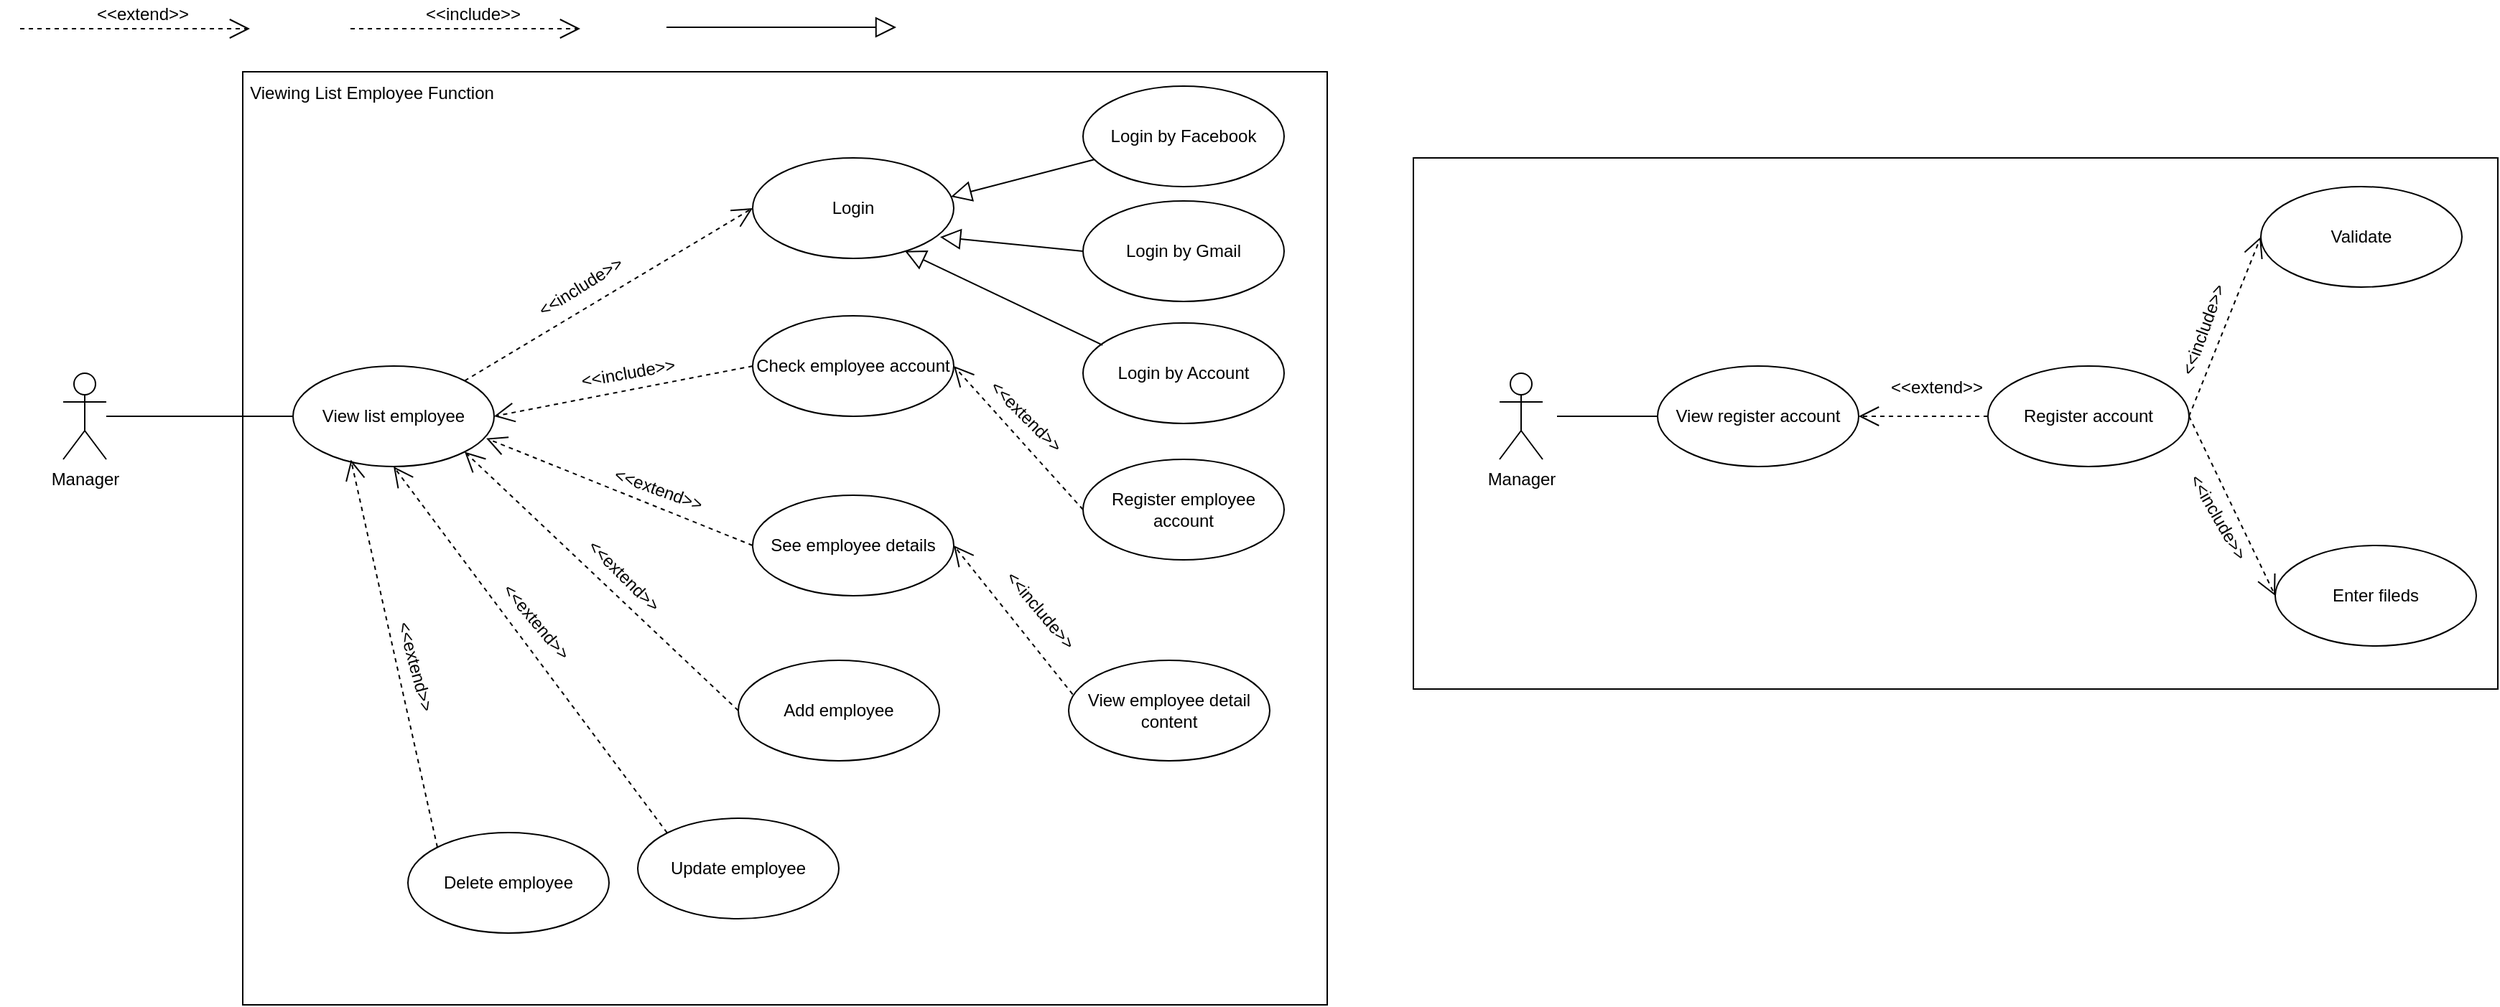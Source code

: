 <mxfile version="24.4.4" type="device" pages="3">
  <diagram id="ZiJ1QPWtikxDmdyrKGaZ" name="use_case">
    <mxGraphModel dx="1390" dy="783" grid="1" gridSize="10" guides="1" tooltips="1" connect="1" arrows="1" fold="1" page="1" pageScale="1" pageWidth="850" pageHeight="1100" math="0" shadow="0">
      <root>
        <mxCell id="0" />
        <mxCell id="1" parent="0" />
        <mxCell id="GuArmlYnXHQYI5NAMh-S-20" value="" style="rounded=0;whiteSpace=wrap;html=1;" parent="1" vertex="1">
          <mxGeometry x="185" y="90" width="755" height="650" as="geometry" />
        </mxCell>
        <mxCell id="mLHjseE6QlHjcq5zer_h-10" value="" style="group" parent="1" vertex="1" connectable="0">
          <mxGeometry x="30" y="40" width="160" height="20" as="geometry" />
        </mxCell>
        <mxCell id="mLHjseE6QlHjcq5zer_h-8" value="" style="endArrow=open;dashed=1;endFill=0;endSize=12;html=1;" parent="mLHjseE6QlHjcq5zer_h-10" edge="1">
          <mxGeometry width="160" relative="1" as="geometry">
            <mxPoint y="20" as="sourcePoint" />
            <mxPoint x="160" y="20" as="targetPoint" />
          </mxGeometry>
        </mxCell>
        <mxCell id="mLHjseE6QlHjcq5zer_h-9" value="&amp;lt;&amp;lt;extend&amp;gt;&amp;gt;" style="text;html=1;align=center;verticalAlign=middle;resizable=0;points=[];autosize=1;" parent="mLHjseE6QlHjcq5zer_h-10" vertex="1">
          <mxGeometry x="45" width="80" height="20" as="geometry" />
        </mxCell>
        <mxCell id="mLHjseE6QlHjcq5zer_h-11" value="" style="group" parent="1" vertex="1" connectable="0">
          <mxGeometry x="260" y="40" width="160" height="20" as="geometry" />
        </mxCell>
        <mxCell id="mLHjseE6QlHjcq5zer_h-12" value="" style="endArrow=open;dashed=1;endFill=0;endSize=12;html=1;" parent="mLHjseE6QlHjcq5zer_h-11" edge="1">
          <mxGeometry width="160" relative="1" as="geometry">
            <mxPoint y="20" as="sourcePoint" />
            <mxPoint x="160" y="20" as="targetPoint" />
          </mxGeometry>
        </mxCell>
        <mxCell id="mLHjseE6QlHjcq5zer_h-13" value="&amp;lt;&amp;lt;include&amp;gt;&amp;gt;" style="text;html=1;align=center;verticalAlign=middle;resizable=0;points=[];autosize=1;" parent="mLHjseE6QlHjcq5zer_h-11" vertex="1">
          <mxGeometry x="45" width="80" height="20" as="geometry" />
        </mxCell>
        <mxCell id="mLHjseE6QlHjcq5zer_h-14" value="" style="endArrow=block;endFill=0;endSize=12;html=1;" parent="1" edge="1">
          <mxGeometry width="160" relative="1" as="geometry">
            <mxPoint x="480" y="59" as="sourcePoint" />
            <mxPoint x="640" y="59" as="targetPoint" />
          </mxGeometry>
        </mxCell>
        <mxCell id="mLHjseE6QlHjcq5zer_h-18" style="rounded=0;orthogonalLoop=1;jettySize=auto;html=1;entryX=0;entryY=0.5;entryDx=0;entryDy=0;endArrow=none;endFill=0;" parent="1" source="mLHjseE6QlHjcq5zer_h-16" target="mLHjseE6QlHjcq5zer_h-19" edge="1">
          <mxGeometry relative="1" as="geometry">
            <mxPoint x="210" y="330" as="targetPoint" />
          </mxGeometry>
        </mxCell>
        <mxCell id="mLHjseE6QlHjcq5zer_h-16" value="Manager" style="shape=umlActor;verticalLabelPosition=bottom;verticalAlign=top;html=1;" parent="1" vertex="1">
          <mxGeometry x="60" y="300" width="30" height="60" as="geometry" />
        </mxCell>
        <mxCell id="mLHjseE6QlHjcq5zer_h-19" value="View list employee" style="ellipse;whiteSpace=wrap;html=1;" parent="1" vertex="1">
          <mxGeometry x="220" y="295" width="140" height="70" as="geometry" />
        </mxCell>
        <mxCell id="mLHjseE6QlHjcq5zer_h-24" value="" style="group" parent="1" vertex="1" connectable="0">
          <mxGeometry x="400" y="150" width="210" height="80" as="geometry" />
        </mxCell>
        <mxCell id="mLHjseE6QlHjcq5zer_h-27" value="Login" style="ellipse;whiteSpace=wrap;html=1;strokeColor=#000000;" parent="mLHjseE6QlHjcq5zer_h-24" vertex="1">
          <mxGeometry x="140" width="140" height="70" as="geometry" />
        </mxCell>
        <mxCell id="mLHjseE6QlHjcq5zer_h-26" value="&amp;lt;&amp;lt;include&amp;gt;&amp;gt;" style="text;html=1;align=center;verticalAlign=middle;resizable=0;points=[];autosize=1;rotation=-32;" parent="1" vertex="1">
          <mxGeometry x="380" y="230" width="80" height="20" as="geometry" />
        </mxCell>
        <mxCell id="mLHjseE6QlHjcq5zer_h-28" value="Add employee" style="ellipse;whiteSpace=wrap;html=1;strokeColor=#000000;" parent="1" vertex="1">
          <mxGeometry x="530" y="500" width="140" height="70" as="geometry" />
        </mxCell>
        <mxCell id="mLHjseE6QlHjcq5zer_h-30" value="" style="endArrow=open;dashed=1;endFill=0;endSize=12;html=1;entryX=1;entryY=1;entryDx=0;entryDy=0;exitX=0;exitY=0.5;exitDx=0;exitDy=0;" parent="1" source="mLHjseE6QlHjcq5zer_h-28" target="mLHjseE6QlHjcq5zer_h-19" edge="1">
          <mxGeometry width="160" relative="1" as="geometry">
            <mxPoint x="320" y="410" as="sourcePoint" />
            <mxPoint x="480" y="410" as="targetPoint" />
          </mxGeometry>
        </mxCell>
        <mxCell id="mLHjseE6QlHjcq5zer_h-32" value="Update employee" style="ellipse;whiteSpace=wrap;html=1;strokeColor=#000000;" parent="1" vertex="1">
          <mxGeometry x="460" y="610" width="140" height="70" as="geometry" />
        </mxCell>
        <mxCell id="mLHjseE6QlHjcq5zer_h-35" value="" style="group;rotation=50;" parent="1" vertex="1" connectable="0">
          <mxGeometry x="300" y="451" width="160" height="20" as="geometry" />
        </mxCell>
        <mxCell id="mLHjseE6QlHjcq5zer_h-37" value="&amp;lt;&amp;lt;extend&amp;gt;&amp;gt;" style="text;html=1;align=center;verticalAlign=middle;resizable=0;points=[];autosize=1;rotation=50;" parent="mLHjseE6QlHjcq5zer_h-35" vertex="1">
          <mxGeometry x="49" y="12" width="80" height="20" as="geometry" />
        </mxCell>
        <mxCell id="mLHjseE6QlHjcq5zer_h-36" value="" style="endArrow=open;dashed=1;endFill=0;endSize=12;html=1;entryX=0.5;entryY=1;entryDx=0;entryDy=0;exitX=0;exitY=0;exitDx=0;exitDy=0;" parent="1" source="mLHjseE6QlHjcq5zer_h-32" target="mLHjseE6QlHjcq5zer_h-19" edge="1">
          <mxGeometry width="160" relative="1" as="geometry">
            <mxPoint x="310" y="460" as="sourcePoint" />
            <mxPoint x="470" y="460" as="targetPoint" />
          </mxGeometry>
        </mxCell>
        <mxCell id="mLHjseE6QlHjcq5zer_h-38" value="Delete employee" style="ellipse;whiteSpace=wrap;html=1;strokeColor=#000000;" parent="1" vertex="1">
          <mxGeometry x="300" y="620" width="140" height="70" as="geometry" />
        </mxCell>
        <mxCell id="mLHjseE6QlHjcq5zer_h-39" value="" style="endArrow=open;dashed=1;endFill=0;endSize=12;html=1;exitX=0;exitY=0;exitDx=0;exitDy=0;entryX=0.288;entryY=0.933;entryDx=0;entryDy=0;entryPerimeter=0;" parent="1" source="mLHjseE6QlHjcq5zer_h-38" target="mLHjseE6QlHjcq5zer_h-19" edge="1">
          <mxGeometry width="160" relative="1" as="geometry">
            <mxPoint x="500.503" y="490.251" as="sourcePoint" />
            <mxPoint x="290" y="360" as="targetPoint" />
          </mxGeometry>
        </mxCell>
        <mxCell id="mLHjseE6QlHjcq5zer_h-40" value="" style="group;rotation=75;" parent="1" vertex="1" connectable="0">
          <mxGeometry x="220" y="480" width="160" height="20" as="geometry" />
        </mxCell>
        <mxCell id="mLHjseE6QlHjcq5zer_h-41" value="&amp;lt;&amp;lt;extend&amp;gt;&amp;gt;" style="text;html=1;align=center;verticalAlign=middle;resizable=0;points=[];autosize=1;rotation=75;" parent="mLHjseE6QlHjcq5zer_h-40" vertex="1">
          <mxGeometry x="45" y="14" width="80" height="20" as="geometry" />
        </mxCell>
        <mxCell id="mLHjseE6QlHjcq5zer_h-42" value="" style="endArrow=block;endFill=0;endSize=12;html=1;entryX=0.986;entryY=0.386;entryDx=0;entryDy=0;entryPerimeter=0;" parent="1" source="mLHjseE6QlHjcq5zer_h-45" target="mLHjseE6QlHjcq5zer_h-27" edge="1">
          <mxGeometry width="160" relative="1" as="geometry">
            <mxPoint x="680" y="160" as="sourcePoint" />
            <mxPoint x="700" y="180" as="targetPoint" />
          </mxGeometry>
        </mxCell>
        <mxCell id="mLHjseE6QlHjcq5zer_h-43" value="" style="group" parent="1" vertex="1" connectable="0">
          <mxGeometry x="700" y="90" width="210" height="80" as="geometry" />
        </mxCell>
        <mxCell id="mLHjseE6QlHjcq5zer_h-45" value="Login by Facebook" style="ellipse;whiteSpace=wrap;html=1;strokeColor=#000000;" parent="mLHjseE6QlHjcq5zer_h-43" vertex="1">
          <mxGeometry x="70" y="10" width="140" height="70" as="geometry" />
        </mxCell>
        <mxCell id="mLHjseE6QlHjcq5zer_h-46" value="Login by Gmail" style="ellipse;whiteSpace=wrap;html=1;strokeColor=#000000;" parent="1" vertex="1">
          <mxGeometry x="770" y="180" width="140" height="70" as="geometry" />
        </mxCell>
        <mxCell id="5E4w11CoWnl0UhFc0yHq-4" value="Viewing List Employee Function" style="text;html=1;strokeColor=none;fillColor=none;align=center;verticalAlign=middle;whiteSpace=wrap;rounded=0;" parent="1" vertex="1">
          <mxGeometry x="180" y="80" width="190" height="50" as="geometry" />
        </mxCell>
        <mxCell id="mLHjseE6QlHjcq5zer_h-47" value="" style="endArrow=block;endFill=0;endSize=12;html=1;entryX=0.932;entryY=0.788;entryDx=0;entryDy=0;entryPerimeter=0;exitX=0;exitY=0.5;exitDx=0;exitDy=0;" parent="1" source="mLHjseE6QlHjcq5zer_h-46" target="mLHjseE6QlHjcq5zer_h-27" edge="1">
          <mxGeometry width="160" relative="1" as="geometry">
            <mxPoint x="730.98" y="276.98" as="sourcePoint" />
            <mxPoint x="620" y="270" as="targetPoint" />
          </mxGeometry>
        </mxCell>
        <mxCell id="mLHjseE6QlHjcq5zer_h-25" value="" style="endArrow=open;dashed=1;endFill=0;endSize=12;html=1;exitX=1;exitY=0;exitDx=0;exitDy=0;entryX=0;entryY=0.5;entryDx=0;entryDy=0;" parent="1" source="mLHjseE6QlHjcq5zer_h-19" target="mLHjseE6QlHjcq5zer_h-27" edge="1">
          <mxGeometry width="160" relative="1" as="geometry">
            <mxPoint x="360" y="180" as="sourcePoint" />
            <mxPoint x="430" y="210" as="targetPoint" />
          </mxGeometry>
        </mxCell>
        <mxCell id="GuArmlYnXHQYI5NAMh-S-1" value="Register employee account" style="ellipse;whiteSpace=wrap;html=1;strokeColor=#000000;" parent="1" vertex="1">
          <mxGeometry x="770" y="360" width="140" height="70" as="geometry" />
        </mxCell>
        <mxCell id="GuArmlYnXHQYI5NAMh-S-2" value="" style="endArrow=open;dashed=1;endFill=0;endSize=12;html=1;exitX=0;exitY=0.5;exitDx=0;exitDy=0;entryX=1;entryY=0.5;entryDx=0;entryDy=0;" parent="1" source="GuArmlYnXHQYI5NAMh-S-15" target="mLHjseE6QlHjcq5zer_h-19" edge="1">
          <mxGeometry width="160" relative="1" as="geometry">
            <mxPoint x="535" y="340" as="sourcePoint" />
            <mxPoint x="365" y="265" as="targetPoint" />
          </mxGeometry>
        </mxCell>
        <mxCell id="GuArmlYnXHQYI5NAMh-S-7" value="See employee details" style="ellipse;whiteSpace=wrap;html=1;strokeColor=#000000;" parent="1" vertex="1">
          <mxGeometry x="540" y="385" width="140" height="70" as="geometry" />
        </mxCell>
        <mxCell id="GuArmlYnXHQYI5NAMh-S-10" value="" style="endArrow=open;dashed=1;endFill=0;endSize=12;html=1;exitX=0;exitY=0.5;exitDx=0;exitDy=0;entryX=0.961;entryY=0.719;entryDx=0;entryDy=0;entryPerimeter=0;" parent="1" source="GuArmlYnXHQYI5NAMh-S-7" target="mLHjseE6QlHjcq5zer_h-19" edge="1">
          <mxGeometry width="160" relative="1" as="geometry">
            <mxPoint x="973.5" y="709.25" as="sourcePoint" />
            <mxPoint x="730.5" y="480.25" as="targetPoint" />
          </mxGeometry>
        </mxCell>
        <mxCell id="GuArmlYnXHQYI5NAMh-S-11" value="" style="group;rotation=45;" parent="1" vertex="1" connectable="0">
          <mxGeometry x="360" y="420" width="160" height="20" as="geometry" />
        </mxCell>
        <mxCell id="GuArmlYnXHQYI5NAMh-S-12" value="&amp;lt;&amp;lt;extend&amp;gt;&amp;gt;" style="text;html=1;align=center;verticalAlign=middle;resizable=0;points=[];autosize=1;rotation=45;" parent="GuArmlYnXHQYI5NAMh-S-11" vertex="1">
          <mxGeometry x="50" y="11" width="80" height="20" as="geometry" />
        </mxCell>
        <mxCell id="GuArmlYnXHQYI5NAMh-S-13" value="" style="group;rotation=20;" parent="1" vertex="1" connectable="0">
          <mxGeometry x="380" y="365" width="160" height="20" as="geometry" />
        </mxCell>
        <mxCell id="GuArmlYnXHQYI5NAMh-S-14" value="&amp;lt;&amp;lt;extend&amp;gt;&amp;gt;" style="text;html=1;align=center;verticalAlign=middle;resizable=0;points=[];autosize=1;rotation=20;" parent="GuArmlYnXHQYI5NAMh-S-13" vertex="1">
          <mxGeometry x="54" y="6" width="80" height="20" as="geometry" />
        </mxCell>
        <mxCell id="GuArmlYnXHQYI5NAMh-S-15" value="Check employee account" style="ellipse;whiteSpace=wrap;html=1;strokeColor=#000000;" parent="1" vertex="1">
          <mxGeometry x="540" y="260" width="140" height="70" as="geometry" />
        </mxCell>
        <mxCell id="GuArmlYnXHQYI5NAMh-S-16" value="" style="endArrow=open;dashed=1;endFill=0;endSize=12;html=1;entryX=1;entryY=0.5;entryDx=0;entryDy=0;exitX=0;exitY=0.5;exitDx=0;exitDy=0;" parent="1" source="GuArmlYnXHQYI5NAMh-S-1" target="GuArmlYnXHQYI5NAMh-S-15" edge="1">
          <mxGeometry width="160" relative="1" as="geometry">
            <mxPoint x="860.5" y="570.25" as="sourcePoint" />
            <mxPoint x="649.5" y="420.25" as="targetPoint" />
          </mxGeometry>
        </mxCell>
        <mxCell id="GuArmlYnXHQYI5NAMh-S-17" value="" style="group;rotation=45;" parent="1" vertex="1" connectable="0">
          <mxGeometry x="640" y="310" width="160" height="20" as="geometry" />
        </mxCell>
        <mxCell id="GuArmlYnXHQYI5NAMh-S-18" value="&amp;lt;&amp;lt;extend&amp;gt;&amp;gt;" style="text;html=1;align=center;verticalAlign=middle;resizable=0;points=[];autosize=1;rotation=45;" parent="GuArmlYnXHQYI5NAMh-S-17" vertex="1">
          <mxGeometry x="50" y="10" width="80" height="20" as="geometry" />
        </mxCell>
        <mxCell id="GuArmlYnXHQYI5NAMh-S-19" value="&amp;lt;&amp;lt;include&amp;gt;&amp;gt;" style="text;html=1;align=center;verticalAlign=middle;resizable=0;points=[];autosize=1;rotation=-10;" parent="1" vertex="1">
          <mxGeometry x="413" y="290" width="80" height="20" as="geometry" />
        </mxCell>
        <mxCell id="GuArmlYnXHQYI5NAMh-S-21" value="View employee detail content" style="ellipse;whiteSpace=wrap;html=1;strokeColor=#000000;" parent="1" vertex="1">
          <mxGeometry x="760" y="500" width="140" height="70" as="geometry" />
        </mxCell>
        <mxCell id="GuArmlYnXHQYI5NAMh-S-22" value="" style="endArrow=open;dashed=1;endFill=0;endSize=12;html=1;exitX=0.02;exitY=0.338;exitDx=0;exitDy=0;exitPerimeter=0;entryX=1;entryY=0.5;entryDx=0;entryDy=0;" parent="1" source="GuArmlYnXHQYI5NAMh-S-21" target="GuArmlYnXHQYI5NAMh-S-7" edge="1">
          <mxGeometry width="160" relative="1" as="geometry">
            <mxPoint x="760" y="455" as="sourcePoint" />
            <mxPoint x="670" y="425" as="targetPoint" />
          </mxGeometry>
        </mxCell>
        <mxCell id="GuArmlYnXHQYI5NAMh-S-28" value="&amp;lt;&amp;lt;include&amp;gt;&amp;gt;" style="text;html=1;align=center;verticalAlign=middle;resizable=0;points=[];autosize=1;rotation=50;" parent="1" vertex="1">
          <mxGeometry x="700" y="455" width="80" height="20" as="geometry" />
        </mxCell>
        <mxCell id="1mGo-e381N0zfqJ2B2-z-1" value="Login by Account" style="ellipse;whiteSpace=wrap;html=1;strokeColor=#000000;" parent="1" vertex="1">
          <mxGeometry x="770" y="265" width="140" height="70" as="geometry" />
        </mxCell>
        <mxCell id="1mGo-e381N0zfqJ2B2-z-2" value="" style="endArrow=block;endFill=0;endSize=12;html=1;entryX=0.757;entryY=0.926;entryDx=0;entryDy=0;entryPerimeter=0;exitX=0.097;exitY=0.22;exitDx=0;exitDy=0;exitPerimeter=0;" parent="1" source="1mGo-e381N0zfqJ2B2-z-1" target="mLHjseE6QlHjcq5zer_h-27" edge="1">
          <mxGeometry width="160" relative="1" as="geometry">
            <mxPoint x="770" y="250" as="sourcePoint" />
            <mxPoint x="670" y="240" as="targetPoint" />
          </mxGeometry>
        </mxCell>
        <mxCell id="wCMHXzoT4N7P6AJ4wdgL-1" value="" style="rounded=0;whiteSpace=wrap;html=1;" vertex="1" parent="1">
          <mxGeometry x="1000" y="150" width="755" height="370" as="geometry" />
        </mxCell>
        <mxCell id="wCMHXzoT4N7P6AJ4wdgL-2" value="Manager" style="shape=umlActor;verticalLabelPosition=bottom;verticalAlign=top;html=1;" vertex="1" parent="1">
          <mxGeometry x="1060" y="300" width="30" height="60" as="geometry" />
        </mxCell>
        <mxCell id="wCMHXzoT4N7P6AJ4wdgL-3" value="View register account" style="ellipse;whiteSpace=wrap;html=1;" vertex="1" parent="1">
          <mxGeometry x="1170" y="295" width="140" height="70" as="geometry" />
        </mxCell>
        <mxCell id="wCMHXzoT4N7P6AJ4wdgL-4" style="rounded=0;orthogonalLoop=1;jettySize=auto;html=1;entryX=0;entryY=0.5;entryDx=0;entryDy=0;endArrow=none;endFill=0;" edge="1" parent="1" target="wCMHXzoT4N7P6AJ4wdgL-3">
          <mxGeometry relative="1" as="geometry">
            <mxPoint x="1220" y="330" as="targetPoint" />
            <mxPoint x="1100" y="330" as="sourcePoint" />
          </mxGeometry>
        </mxCell>
        <mxCell id="wCMHXzoT4N7P6AJ4wdgL-8" value="Validate" style="ellipse;whiteSpace=wrap;html=1;" vertex="1" parent="1">
          <mxGeometry x="1590" y="170" width="140" height="70" as="geometry" />
        </mxCell>
        <mxCell id="wCMHXzoT4N7P6AJ4wdgL-9" value="Enter fileds" style="ellipse;whiteSpace=wrap;html=1;" vertex="1" parent="1">
          <mxGeometry x="1600" y="420" width="140" height="70" as="geometry" />
        </mxCell>
        <mxCell id="wCMHXzoT4N7P6AJ4wdgL-11" value="Register account" style="ellipse;whiteSpace=wrap;html=1;" vertex="1" parent="1">
          <mxGeometry x="1400" y="295" width="140" height="70" as="geometry" />
        </mxCell>
        <mxCell id="wCMHXzoT4N7P6AJ4wdgL-15" value="" style="endArrow=open;dashed=1;endFill=0;endSize=12;html=1;entryX=1;entryY=0.5;entryDx=0;entryDy=0;exitX=0;exitY=0.5;exitDx=0;exitDy=0;" edge="1" parent="1" source="wCMHXzoT4N7P6AJ4wdgL-11" target="wCMHXzoT4N7P6AJ4wdgL-3">
          <mxGeometry width="160" relative="1" as="geometry">
            <mxPoint x="1380" y="280" as="sourcePoint" />
            <mxPoint x="1290" y="180" as="targetPoint" />
          </mxGeometry>
        </mxCell>
        <mxCell id="wCMHXzoT4N7P6AJ4wdgL-17" value="" style="group;rotation=0;" vertex="1" connectable="0" parent="1">
          <mxGeometry x="1270" y="300" width="160" height="20" as="geometry" />
        </mxCell>
        <mxCell id="wCMHXzoT4N7P6AJ4wdgL-18" value="&amp;lt;&amp;lt;extend&amp;gt;&amp;gt;" style="text;html=1;align=center;verticalAlign=middle;resizable=0;points=[];autosize=1;rotation=0;" vertex="1" parent="wCMHXzoT4N7P6AJ4wdgL-17">
          <mxGeometry x="54" width="80" height="20" as="geometry" />
        </mxCell>
        <mxCell id="wCMHXzoT4N7P6AJ4wdgL-19" value="" style="endArrow=open;dashed=1;endFill=0;endSize=12;html=1;exitX=1;exitY=0.5;exitDx=0;exitDy=0;entryX=0;entryY=0.5;entryDx=0;entryDy=0;" edge="1" parent="1" source="wCMHXzoT4N7P6AJ4wdgL-11" target="wCMHXzoT4N7P6AJ4wdgL-8">
          <mxGeometry width="160" relative="1" as="geometry">
            <mxPoint x="1580" y="310" as="sourcePoint" />
            <mxPoint x="1781" y="190" as="targetPoint" />
          </mxGeometry>
        </mxCell>
        <mxCell id="wCMHXzoT4N7P6AJ4wdgL-20" value="" style="endArrow=open;dashed=1;endFill=0;endSize=12;html=1;exitX=1;exitY=0.5;exitDx=0;exitDy=0;entryX=0;entryY=0.5;entryDx=0;entryDy=0;" edge="1" parent="1" source="wCMHXzoT4N7P6AJ4wdgL-11" target="wCMHXzoT4N7P6AJ4wdgL-9">
          <mxGeometry width="160" relative="1" as="geometry">
            <mxPoint x="1450" y="537.5" as="sourcePoint" />
            <mxPoint x="1490" y="442.5" as="targetPoint" />
          </mxGeometry>
        </mxCell>
        <mxCell id="wCMHXzoT4N7P6AJ4wdgL-21" value="&amp;lt;&amp;lt;include&amp;gt;&amp;gt;" style="text;html=1;align=center;verticalAlign=middle;resizable=0;points=[];autosize=1;rotation=-70;" vertex="1" parent="1">
          <mxGeometry x="1510" y="260" width="80" height="20" as="geometry" />
        </mxCell>
        <mxCell id="wCMHXzoT4N7P6AJ4wdgL-22" value="&amp;lt;&amp;lt;include&amp;gt;&amp;gt;" style="text;html=1;align=center;verticalAlign=middle;resizable=0;points=[];autosize=1;rotation=60;" vertex="1" parent="1">
          <mxGeometry x="1520" y="390" width="80" height="20" as="geometry" />
        </mxCell>
      </root>
    </mxGraphModel>
  </diagram>
  <diagram id="9_cdODH6DTNORhleOfV1" name="class_diagram">
    <mxGraphModel dx="1986" dy="1119" grid="1" gridSize="10" guides="1" tooltips="1" connect="1" arrows="1" fold="1" page="1" pageScale="1" pageWidth="827" pageHeight="1169" math="0" shadow="0">
      <root>
        <mxCell id="0" />
        <mxCell id="1" parent="0" />
        <object label="&lt;b&gt;Employee&lt;/b&gt;" id="nToj158WiI1iEY1h0unO-1">
          <mxCell style="swimlane;fontStyle=0;childLayout=stackLayout;horizontal=1;startSize=30;horizontalStack=0;resizeParent=1;resizeParentMax=0;resizeLast=0;collapsible=1;marginBottom=0;whiteSpace=wrap;html=1;" parent="1" vertex="1">
            <mxGeometry x="530" y="380" width="160" height="500" as="geometry">
              <mxRectangle x="120" y="130" width="90" height="30" as="alternateBounds" />
            </mxGeometry>
          </mxCell>
        </object>
        <mxCell id="nToj158WiI1iEY1h0unO-2" value="- id: Long" style="text;strokeColor=none;fillColor=none;align=left;verticalAlign=middle;spacingLeft=4;spacingRight=4;overflow=hidden;points=[[0,0.5],[1,0.5]];portConstraint=eastwest;rotatable=0;whiteSpace=wrap;html=1;" parent="nToj158WiI1iEY1h0unO-1" vertex="1">
          <mxGeometry y="30" width="160" height="30" as="geometry" />
        </mxCell>
        <mxCell id="MYnLXi7cYPSJdYGXbcTT-1" value="- code: String" style="text;strokeColor=none;fillColor=none;align=left;verticalAlign=middle;spacingLeft=4;spacingRight=4;overflow=hidden;points=[[0,0.5],[1,0.5]];portConstraint=eastwest;rotatable=0;whiteSpace=wrap;html=1;" vertex="1" parent="nToj158WiI1iEY1h0unO-1">
          <mxGeometry y="60" width="160" height="30" as="geometry" />
        </mxCell>
        <mxCell id="ckBnWNkUD241kVc8S9oA-14" value="- name: String" style="text;strokeColor=none;fillColor=none;align=left;verticalAlign=middle;spacingLeft=4;spacingRight=4;overflow=hidden;points=[[0,0.5],[1,0.5]];portConstraint=eastwest;rotatable=0;whiteSpace=wrap;html=1;" parent="nToj158WiI1iEY1h0unO-1" vertex="1">
          <mxGeometry y="90" width="160" height="30" as="geometry" />
        </mxCell>
        <mxCell id="ckBnWNkUD241kVc8S9oA-11" value="- dob: Date" style="text;strokeColor=none;fillColor=none;align=left;verticalAlign=middle;spacingLeft=4;spacingRight=4;overflow=hidden;points=[[0,0.5],[1,0.5]];portConstraint=eastwest;rotatable=0;whiteSpace=wrap;html=1;" parent="nToj158WiI1iEY1h0unO-1" vertex="1">
          <mxGeometry y="120" width="160" height="30" as="geometry" />
        </mxCell>
        <mxCell id="ckBnWNkUD241kVc8S9oA-15" value="- email: String" style="text;strokeColor=none;fillColor=none;align=left;verticalAlign=middle;spacingLeft=4;spacingRight=4;overflow=hidden;points=[[0,0.5],[1,0.5]];portConstraint=eastwest;rotatable=0;whiteSpace=wrap;html=1;" parent="nToj158WiI1iEY1h0unO-1" vertex="1">
          <mxGeometry y="150" width="160" height="30" as="geometry" />
        </mxCell>
        <mxCell id="nToj158WiI1iEY1h0unO-4" value="- phone: String" style="text;strokeColor=none;fillColor=none;align=left;verticalAlign=middle;spacingLeft=4;spacingRight=4;overflow=hidden;points=[[0,0.5],[1,0.5]];portConstraint=eastwest;rotatable=0;whiteSpace=wrap;html=1;" parent="nToj158WiI1iEY1h0unO-1" vertex="1">
          <mxGeometry y="180" width="160" height="30" as="geometry" />
        </mxCell>
        <mxCell id="ckBnWNkUD241kVc8S9oA-16" value="- gender: String" style="text;strokeColor=none;fillColor=none;align=left;verticalAlign=middle;spacingLeft=4;spacingRight=4;overflow=hidden;points=[[0,0.5],[1,0.5]];portConstraint=eastwest;rotatable=0;whiteSpace=wrap;html=1;" parent="nToj158WiI1iEY1h0unO-1" vertex="1">
          <mxGeometry y="210" width="160" height="30" as="geometry" />
        </mxCell>
        <mxCell id="ckBnWNkUD241kVc8S9oA-7" value="- address: String" style="text;strokeColor=none;fillColor=none;align=left;verticalAlign=middle;spacingLeft=4;spacingRight=4;overflow=hidden;points=[[0,0.5],[1,0.5]];portConstraint=eastwest;rotatable=0;whiteSpace=wrap;html=1;" parent="nToj158WiI1iEY1h0unO-1" vertex="1">
          <mxGeometry y="240" width="160" height="30" as="geometry" />
        </mxCell>
        <mxCell id="ckBnWNkUD241kVc8S9oA-9" value="- work_date: Date" style="text;strokeColor=none;fillColor=none;align=left;verticalAlign=middle;spacingLeft=4;spacingRight=4;overflow=hidden;points=[[0,0.5],[1,0.5]];portConstraint=eastwest;rotatable=0;whiteSpace=wrap;html=1;" parent="nToj158WiI1iEY1h0unO-1" vertex="1">
          <mxGeometry y="270" width="160" height="30" as="geometry" />
        </mxCell>
        <mxCell id="ckBnWNkUD241kVc8S9oA-10" value="- salary_rank: String" style="text;strokeColor=none;fillColor=none;align=left;verticalAlign=middle;spacingLeft=4;spacingRight=4;overflow=hidden;points=[[0,0.5],[1,0.5]];portConstraint=eastwest;rotatable=0;whiteSpace=wrap;html=1;" parent="nToj158WiI1iEY1h0unO-1" vertex="1">
          <mxGeometry y="300" width="160" height="30" as="geometry" />
        </mxCell>
        <mxCell id="ckBnWNkUD241kVc8S9oA-13" value="- is_deleted: boolean" style="text;strokeColor=none;fillColor=none;align=left;verticalAlign=middle;spacingLeft=4;spacingRight=4;overflow=hidden;points=[[0,0.5],[1,0.5]];portConstraint=eastwest;rotatable=0;whiteSpace=wrap;html=1;" parent="nToj158WiI1iEY1h0unO-1" vertex="1">
          <mxGeometry y="330" width="160" height="30" as="geometry" />
        </mxCell>
        <mxCell id="ckBnWNkUD241kVc8S9oA-8" value="- department: Department" style="text;strokeColor=none;fillColor=none;align=left;verticalAlign=middle;spacingLeft=4;spacingRight=4;overflow=hidden;points=[[0,0.5],[1,0.5]];portConstraint=eastwest;rotatable=0;whiteSpace=wrap;html=1;" parent="nToj158WiI1iEY1h0unO-1" vertex="1">
          <mxGeometry y="360" width="160" height="30" as="geometry" />
        </mxCell>
        <mxCell id="ckBnWNkUD241kVc8S9oA-6" value="- position: Position" style="text;strokeColor=none;fillColor=none;align=left;verticalAlign=middle;spacingLeft=4;spacingRight=4;overflow=hidden;points=[[0,0.5],[1,0.5]];portConstraint=eastwest;rotatable=0;whiteSpace=wrap;html=1;" parent="nToj158WiI1iEY1h0unO-1" vertex="1">
          <mxGeometry y="390" width="160" height="30" as="geometry" />
        </mxCell>
        <mxCell id="MYnLXi7cYPSJdYGXbcTT-2" value="- account: Account" style="text;strokeColor=none;fillColor=none;align=left;verticalAlign=middle;spacingLeft=4;spacingRight=4;overflow=hidden;points=[[0,0.5],[1,0.5]];portConstraint=eastwest;rotatable=0;whiteSpace=wrap;html=1;" vertex="1" parent="nToj158WiI1iEY1h0unO-1">
          <mxGeometry y="420" width="160" height="30" as="geometry" />
        </mxCell>
        <mxCell id="MYnLXi7cYPSJdYGXbcTT-5" value="&lt;div&gt;+ Employee()&lt;/div&gt;+ Getter/Setter" style="text;strokeColor=default;fillColor=none;align=left;verticalAlign=middle;spacingLeft=4;spacingRight=4;overflow=hidden;points=[[0,0.5],[1,0.5]];portConstraint=eastwest;rotatable=0;whiteSpace=wrap;html=1;" vertex="1" parent="nToj158WiI1iEY1h0unO-1">
          <mxGeometry y="450" width="160" height="50" as="geometry" />
        </mxCell>
        <object label="EmployeeController" id="ckBnWNkUD241kVc8S9oA-17">
          <mxCell style="swimlane;fontStyle=1;childLayout=stackLayout;horizontal=1;startSize=30;horizontalStack=0;resizeParent=1;resizeParentMax=0;resizeLast=0;collapsible=1;marginBottom=0;whiteSpace=wrap;html=1;" parent="1" vertex="1">
            <mxGeometry x="100" y="70" width="230" height="210" as="geometry">
              <mxRectangle x="120" y="130" width="90" height="30" as="alternateBounds" />
            </mxGeometry>
          </mxCell>
        </object>
        <mxCell id="ckBnWNkUD241kVc8S9oA-18" value="- employeeService: EmployeeService" style="text;strokeColor=default;fillColor=none;align=left;verticalAlign=middle;spacingLeft=4;spacingRight=4;overflow=hidden;points=[[0,0.5],[1,0.5]];portConstraint=eastwest;rotatable=0;whiteSpace=wrap;html=1;" parent="ckBnWNkUD241kVc8S9oA-17" vertex="1">
          <mxGeometry y="30" width="230" height="30" as="geometry" />
        </mxCell>
        <mxCell id="ckBnWNkUD241kVc8S9oA-19" value="+ getAllEmployee(): List&amp;lt;Employee&amp;gt;" style="text;strokeColor=none;fillColor=none;align=left;verticalAlign=middle;spacingLeft=4;spacingRight=4;overflow=hidden;points=[[0,0.5],[1,0.5]];portConstraint=eastwest;rotatable=0;whiteSpace=wrap;html=1;" parent="ckBnWNkUD241kVc8S9oA-17" vertex="1">
          <mxGeometry y="60" width="230" height="30" as="geometry" />
        </mxCell>
        <mxCell id="ckBnWNkUD241kVc8S9oA-20" value="+ getEmployeeById(): Employee" style="text;strokeColor=none;fillColor=none;align=left;verticalAlign=middle;spacingLeft=4;spacingRight=4;overflow=hidden;points=[[0,0.5],[1,0.5]];portConstraint=eastwest;rotatable=0;whiteSpace=wrap;html=1;" parent="ckBnWNkUD241kVc8S9oA-17" vertex="1">
          <mxGeometry y="90" width="230" height="30" as="geometry" />
        </mxCell>
        <mxCell id="ckBnWNkUD241kVc8S9oA-21" value="+ createEmployee(): void" style="text;strokeColor=none;fillColor=none;align=left;verticalAlign=middle;spacingLeft=4;spacingRight=4;overflow=hidden;points=[[0,0.5],[1,0.5]];portConstraint=eastwest;rotatable=0;whiteSpace=wrap;html=1;" parent="ckBnWNkUD241kVc8S9oA-17" vertex="1">
          <mxGeometry y="120" width="230" height="30" as="geometry" />
        </mxCell>
        <mxCell id="ckBnWNkUD241kVc8S9oA-22" value="+ editEmployee(): void" style="text;strokeColor=none;fillColor=none;align=left;verticalAlign=middle;spacingLeft=4;spacingRight=4;overflow=hidden;points=[[0,0.5],[1,0.5]];portConstraint=eastwest;rotatable=0;whiteSpace=wrap;html=1;" parent="ckBnWNkUD241kVc8S9oA-17" vertex="1">
          <mxGeometry y="150" width="230" height="30" as="geometry" />
        </mxCell>
        <mxCell id="ckBnWNkUD241kVc8S9oA-23" value="+ deleteEmployee(): void" style="text;strokeColor=none;fillColor=none;align=left;verticalAlign=middle;spacingLeft=4;spacingRight=4;overflow=hidden;points=[[0,0.5],[1,0.5]];portConstraint=eastwest;rotatable=0;whiteSpace=wrap;html=1;" parent="ckBnWNkUD241kVc8S9oA-17" vertex="1">
          <mxGeometry y="180" width="230" height="30" as="geometry" />
        </mxCell>
        <mxCell id="HcN8W_5jkTyQGjEK0P02-1" value="" style="endArrow=diamondThin;endFill=1;endSize=24;html=1;rounded=0;entryX=0.475;entryY=1.013;entryDx=0;entryDy=0;entryPerimeter=0;exitX=0.475;exitY=0.006;exitDx=0;exitDy=0;exitPerimeter=0;" parent="1" source="HcN8W_5jkTyQGjEK0P02-2" target="ckBnWNkUD241kVc8S9oA-23" edge="1">
          <mxGeometry width="160" relative="1" as="geometry">
            <mxPoint x="210" y="380" as="sourcePoint" />
            <mxPoint x="210" y="290" as="targetPoint" />
          </mxGeometry>
        </mxCell>
        <mxCell id="HcN8W_5jkTyQGjEK0P02-9" value="owns" style="edgeLabel;html=1;align=center;verticalAlign=middle;resizable=0;points=[];" parent="HcN8W_5jkTyQGjEK0P02-1" vertex="1" connectable="0">
          <mxGeometry x="-0.114" y="-2" relative="1" as="geometry">
            <mxPoint x="-21" as="offset" />
          </mxGeometry>
        </mxCell>
        <object label="&lt;div&gt;&lt;span style=&quot;font-weight: normal;&quot;&gt;&amp;lt;&amp;lt;interface&amp;gt;&amp;gt;&lt;/span&gt;&lt;/div&gt;EmployeeService" id="HcN8W_5jkTyQGjEK0P02-2">
          <mxCell style="swimlane;fontStyle=1;childLayout=stackLayout;horizontal=1;startSize=30;horizontalStack=0;resizeParent=1;resizeParentMax=0;resizeLast=0;collapsible=1;marginBottom=0;whiteSpace=wrap;html=1;" parent="1" vertex="1">
            <mxGeometry x="100" y="370" width="230" height="150" as="geometry">
              <mxRectangle x="120" y="130" width="90" height="30" as="alternateBounds" />
            </mxGeometry>
          </mxCell>
        </object>
        <mxCell id="HcN8W_5jkTyQGjEK0P02-3" value="+ findAllEmployee(): List&amp;lt;Employee&amp;gt;" style="text;strokeColor=none;fillColor=none;align=left;verticalAlign=middle;spacingLeft=4;spacingRight=4;overflow=hidden;points=[[0,0.5],[1,0.5]];portConstraint=eastwest;rotatable=0;whiteSpace=wrap;html=1;" parent="HcN8W_5jkTyQGjEK0P02-2" vertex="1">
          <mxGeometry y="30" width="230" height="30" as="geometry" />
        </mxCell>
        <mxCell id="HcN8W_5jkTyQGjEK0P02-4" value="+ findEmployeeById(): Employee" style="text;strokeColor=none;fillColor=none;align=left;verticalAlign=middle;spacingLeft=4;spacingRight=4;overflow=hidden;points=[[0,0.5],[1,0.5]];portConstraint=eastwest;rotatable=0;whiteSpace=wrap;html=1;" parent="HcN8W_5jkTyQGjEK0P02-2" vertex="1">
          <mxGeometry y="60" width="230" height="30" as="geometry" />
        </mxCell>
        <mxCell id="HcN8W_5jkTyQGjEK0P02-5" value="+ saveEmployee(): void" style="text;strokeColor=none;fillColor=none;align=left;verticalAlign=middle;spacingLeft=4;spacingRight=4;overflow=hidden;points=[[0,0.5],[1,0.5]];portConstraint=eastwest;rotatable=0;whiteSpace=wrap;html=1;" parent="HcN8W_5jkTyQGjEK0P02-2" vertex="1">
          <mxGeometry y="90" width="230" height="30" as="geometry" />
        </mxCell>
        <mxCell id="HcN8W_5jkTyQGjEK0P02-6" value="+ deleteEmployee(): void" style="text;strokeColor=none;fillColor=none;align=left;verticalAlign=middle;spacingLeft=4;spacingRight=4;overflow=hidden;points=[[0,0.5],[1,0.5]];portConstraint=eastwest;rotatable=0;whiteSpace=wrap;html=1;" parent="HcN8W_5jkTyQGjEK0P02-2" vertex="1">
          <mxGeometry y="120" width="230" height="30" as="geometry" />
        </mxCell>
        <object label="&lt;div&gt;&lt;span style=&quot;background-color: initial;&quot;&gt;EmployeeServiceImpl&lt;/span&gt;&lt;br&gt;&lt;/div&gt;" id="HcN8W_5jkTyQGjEK0P02-10">
          <mxCell style="swimlane;fontStyle=1;childLayout=stackLayout;horizontal=1;startSize=30;horizontalStack=0;resizeParent=1;resizeParentMax=0;resizeLast=0;collapsible=1;marginBottom=0;whiteSpace=wrap;html=1;" parent="1" vertex="1">
            <mxGeometry x="100" y="594" width="270" height="180" as="geometry">
              <mxRectangle x="98" y="594" width="90" height="30" as="alternateBounds" />
            </mxGeometry>
          </mxCell>
        </object>
        <mxCell id="HcN8W_5jkTyQGjEK0P02-11" value="- employeeRepository: EmployeeRepository" style="text;strokeColor=default;fillColor=none;align=left;verticalAlign=middle;spacingLeft=4;spacingRight=4;overflow=hidden;points=[[0,0.5],[1,0.5]];portConstraint=eastwest;rotatable=0;whiteSpace=wrap;html=1;" parent="HcN8W_5jkTyQGjEK0P02-10" vertex="1">
          <mxGeometry y="30" width="270" height="30" as="geometry" />
        </mxCell>
        <mxCell id="HcN8W_5jkTyQGjEK0P02-18" value="+ findAllEmployee(): List&amp;lt;Employee&amp;gt;" style="text;strokeColor=none;fillColor=none;align=left;verticalAlign=middle;spacingLeft=4;spacingRight=4;overflow=hidden;points=[[0,0.5],[1,0.5]];portConstraint=eastwest;rotatable=0;whiteSpace=wrap;html=1;" parent="HcN8W_5jkTyQGjEK0P02-10" vertex="1">
          <mxGeometry y="60" width="270" height="30" as="geometry" />
        </mxCell>
        <mxCell id="HcN8W_5jkTyQGjEK0P02-12" value="+ findEmployeeById(): Employee" style="text;strokeColor=none;fillColor=none;align=left;verticalAlign=middle;spacingLeft=4;spacingRight=4;overflow=hidden;points=[[0,0.5],[1,0.5]];portConstraint=eastwest;rotatable=0;whiteSpace=wrap;html=1;" parent="HcN8W_5jkTyQGjEK0P02-10" vertex="1">
          <mxGeometry y="90" width="270" height="30" as="geometry" />
        </mxCell>
        <mxCell id="HcN8W_5jkTyQGjEK0P02-13" value="+ saveEmployee(): void" style="text;strokeColor=none;fillColor=none;align=left;verticalAlign=middle;spacingLeft=4;spacingRight=4;overflow=hidden;points=[[0,0.5],[1,0.5]];portConstraint=eastwest;rotatable=0;whiteSpace=wrap;html=1;" parent="HcN8W_5jkTyQGjEK0P02-10" vertex="1">
          <mxGeometry y="120" width="270" height="30" as="geometry" />
        </mxCell>
        <mxCell id="HcN8W_5jkTyQGjEK0P02-14" value="+ deleteEmployee(): void" style="text;strokeColor=none;fillColor=none;align=left;verticalAlign=middle;spacingLeft=4;spacingRight=4;overflow=hidden;points=[[0,0.5],[1,0.5]];portConstraint=eastwest;rotatable=0;whiteSpace=wrap;html=1;" parent="HcN8W_5jkTyQGjEK0P02-10" vertex="1">
          <mxGeometry y="150" width="270" height="30" as="geometry" />
        </mxCell>
        <mxCell id="HcN8W_5jkTyQGjEK0P02-15" value="" style="endArrow=block;dashed=1;endFill=0;endSize=12;html=1;rounded=0;entryX=0.5;entryY=1;entryDx=0;entryDy=0;exitX=0.428;exitY=0.007;exitDx=0;exitDy=0;exitPerimeter=0;" parent="1" source="HcN8W_5jkTyQGjEK0P02-10" target="HcN8W_5jkTyQGjEK0P02-2" edge="1">
          <mxGeometry width="160" relative="1" as="geometry">
            <mxPoint x="240" y="560" as="sourcePoint" />
            <mxPoint x="230" y="540" as="targetPoint" />
          </mxGeometry>
        </mxCell>
        <mxCell id="HcN8W_5jkTyQGjEK0P02-16" value="realizes" style="edgeLabel;html=1;align=center;verticalAlign=middle;resizable=0;points=[];" parent="HcN8W_5jkTyQGjEK0P02-15" vertex="1" connectable="0">
          <mxGeometry x="-0.027" y="4" relative="1" as="geometry">
            <mxPoint x="-20" as="offset" />
          </mxGeometry>
        </mxCell>
        <mxCell id="HcN8W_5jkTyQGjEK0P02-21" value="" style="endArrow=diamondThin;endFill=1;endSize=24;html=1;rounded=0;entryX=0.5;entryY=1;entryDx=0;entryDy=0;exitX=0.5;exitY=0;exitDx=0;exitDy=0;" parent="1" source="HcN8W_5jkTyQGjEK0P02-23" target="HcN8W_5jkTyQGjEK0P02-10" edge="1">
          <mxGeometry width="160" relative="1" as="geometry">
            <mxPoint x="248" y="840" as="sourcePoint" />
            <mxPoint x="243" y="774" as="targetPoint" />
          </mxGeometry>
        </mxCell>
        <mxCell id="HcN8W_5jkTyQGjEK0P02-22" value="owns" style="edgeLabel;html=1;align=center;verticalAlign=middle;resizable=0;points=[];" parent="HcN8W_5jkTyQGjEK0P02-21" vertex="1" connectable="0">
          <mxGeometry x="-0.114" y="-2" relative="1" as="geometry">
            <mxPoint x="-21" as="offset" />
          </mxGeometry>
        </mxCell>
        <object label="&lt;div&gt;&lt;span style=&quot;background-color: initial; font-weight: normal;&quot;&gt;&amp;lt;&amp;lt;interface&amp;gt;&amp;gt;&lt;/span&gt;&lt;/div&gt;&lt;div&gt;EmployeeRepository &amp;lt;Employee, Long&amp;gt;&lt;/div&gt;" id="HcN8W_5jkTyQGjEK0P02-23">
          <mxCell style="swimlane;fontStyle=1;childLayout=stackLayout;horizontal=1;startSize=30;horizontalStack=0;resizeParent=1;resizeParentMax=0;resizeLast=0;collapsible=1;marginBottom=0;whiteSpace=wrap;html=1;" parent="1" vertex="1">
            <mxGeometry x="100" y="840" width="270" height="60" as="geometry">
              <mxRectangle x="100" y="594" width="90" height="30" as="alternateBounds" />
            </mxGeometry>
          </mxCell>
        </object>
        <mxCell id="MYnLXi7cYPSJdYGXbcTT-8" value="uses" style="endArrow=open;endSize=12;dashed=1;html=1;rounded=0;exitX=1;exitY=0.5;exitDx=0;exitDy=0;entryX=0.006;entryY=0.147;entryDx=0;entryDy=0;entryPerimeter=0;" edge="1" parent="1" source="HcN8W_5jkTyQGjEK0P02-4" target="MYnLXi7cYPSJdYGXbcTT-1">
          <mxGeometry x="0.008" y="14" width="160" relative="1" as="geometry">
            <mxPoint x="340" y="444.5" as="sourcePoint" />
            <mxPoint x="500" y="444.5" as="targetPoint" />
            <mxPoint as="offset" />
          </mxGeometry>
        </mxCell>
        <mxCell id="MYnLXi7cYPSJdYGXbcTT-9" value="uses" style="endArrow=open;endSize=12;dashed=1;html=1;rounded=0;exitX=1.014;exitY=-0.181;exitDx=0;exitDy=0;exitPerimeter=0;entryX=0;entryY=0.952;entryDx=0;entryDy=0;entryPerimeter=0;" edge="1" parent="1" source="HcN8W_5jkTyQGjEK0P02-12" target="ckBnWNkUD241kVc8S9oA-9">
          <mxGeometry x="0.008" y="14" width="160" relative="1" as="geometry">
            <mxPoint x="380" y="683.29" as="sourcePoint" />
            <mxPoint x="440" y="560" as="targetPoint" />
            <mxPoint as="offset" />
          </mxGeometry>
        </mxCell>
        <mxCell id="MYnLXi7cYPSJdYGXbcTT-10" value="uses" style="endArrow=open;endSize=12;dashed=1;html=1;rounded=0;exitX=1.014;exitY=-0.181;exitDx=0;exitDy=0;exitPerimeter=0;entryX=0.003;entryY=0.44;entryDx=0;entryDy=0;entryPerimeter=0;" edge="1" parent="1" target="MYnLXi7cYPSJdYGXbcTT-5">
          <mxGeometry x="0.008" y="14" width="160" relative="1" as="geometry">
            <mxPoint x="370.22" y="850.43" as="sourcePoint" />
            <mxPoint x="470" y="860" as="targetPoint" />
            <mxPoint as="offset" />
          </mxGeometry>
        </mxCell>
        <object label="&lt;div&gt;&lt;span style=&quot;background-color: initial; font-weight: normal;&quot;&gt;&amp;lt;&amp;lt;interface&amp;gt;&amp;gt;&lt;/span&gt;&lt;/div&gt;&lt;div&gt;JpaRepository&lt;/div&gt;" id="MYnLXi7cYPSJdYGXbcTT-11">
          <mxCell style="swimlane;fontStyle=1;childLayout=stackLayout;horizontal=1;startSize=30;horizontalStack=0;resizeParent=1;resizeParentMax=0;resizeLast=0;collapsible=1;marginBottom=0;whiteSpace=wrap;html=1;" vertex="1" parent="1">
            <mxGeometry x="660" y="1220" width="270" height="60" as="geometry">
              <mxRectangle x="100" y="594" width="90" height="30" as="alternateBounds" />
            </mxGeometry>
          </mxCell>
        </object>
        <mxCell id="MYnLXi7cYPSJdYGXbcTT-12" value="" style="endArrow=open;endFill=1;endSize=12;html=1;rounded=0;entryX=0;entryY=0;entryDx=0;entryDy=0;exitX=0.5;exitY=1;exitDx=0;exitDy=0;" edge="1" parent="1" source="HcN8W_5jkTyQGjEK0P02-23" target="MYnLXi7cYPSJdYGXbcTT-11">
          <mxGeometry width="160" relative="1" as="geometry">
            <mxPoint x="90" y="980" as="sourcePoint" />
            <mxPoint x="250" y="980" as="targetPoint" />
          </mxGeometry>
        </mxCell>
        <mxCell id="MYnLXi7cYPSJdYGXbcTT-13" value="is" style="edgeLabel;html=1;align=center;verticalAlign=middle;resizable=0;points=[];" vertex="1" connectable="0" parent="MYnLXi7cYPSJdYGXbcTT-12">
          <mxGeometry x="-0.154" y="-3" relative="1" as="geometry">
            <mxPoint x="-6" y="4" as="offset" />
          </mxGeometry>
        </mxCell>
        <object label="&lt;div&gt;&lt;span style=&quot;background-color: initial;&quot;&gt;Account&lt;/span&gt;&lt;br&gt;&lt;/div&gt;" id="MYnLXi7cYPSJdYGXbcTT-14">
          <mxCell style="swimlane;fontStyle=1;childLayout=stackLayout;horizontal=1;startSize=30;horizontalStack=0;resizeParent=1;resizeParentMax=0;resizeLast=0;collapsible=1;marginBottom=0;whiteSpace=wrap;html=1;" vertex="1" parent="1">
            <mxGeometry x="770" y="560" width="270" height="180" as="geometry">
              <mxRectangle x="770" y="560" width="90" height="30" as="alternateBounds" />
            </mxGeometry>
          </mxCell>
        </object>
        <mxCell id="MYnLXi7cYPSJdYGXbcTT-15" value="- id: Long" style="text;strokeColor=none;fillColor=none;align=left;verticalAlign=middle;spacingLeft=4;spacingRight=4;overflow=hidden;points=[[0,0.5],[1,0.5]];portConstraint=eastwest;rotatable=0;whiteSpace=wrap;html=1;" vertex="1" parent="MYnLXi7cYPSJdYGXbcTT-14">
          <mxGeometry y="30" width="270" height="30" as="geometry" />
        </mxCell>
        <mxCell id="MYnLXi7cYPSJdYGXbcTT-16" value="- username: String" style="text;strokeColor=none;fillColor=none;align=left;verticalAlign=middle;spacingLeft=4;spacingRight=4;overflow=hidden;points=[[0,0.5],[1,0.5]];portConstraint=eastwest;rotatable=0;whiteSpace=wrap;html=1;" vertex="1" parent="MYnLXi7cYPSJdYGXbcTT-14">
          <mxGeometry y="60" width="270" height="30" as="geometry" />
        </mxCell>
        <mxCell id="MYnLXi7cYPSJdYGXbcTT-17" value="- password: String" style="text;strokeColor=none;fillColor=none;align=left;verticalAlign=middle;spacingLeft=4;spacingRight=4;overflow=hidden;points=[[0,0.5],[1,0.5]];portConstraint=eastwest;rotatable=0;whiteSpace=wrap;html=1;" vertex="1" parent="MYnLXi7cYPSJdYGXbcTT-14">
          <mxGeometry y="90" width="270" height="30" as="geometry" />
        </mxCell>
        <mxCell id="MYnLXi7cYPSJdYGXbcTT-18" value="- roles: Set&amp;lt;Role&amp;gt;" style="text;strokeColor=none;fillColor=none;align=left;verticalAlign=middle;spacingLeft=4;spacingRight=4;overflow=hidden;points=[[0,0.5],[1,0.5]];portConstraint=eastwest;rotatable=0;whiteSpace=wrap;html=1;" vertex="1" parent="MYnLXi7cYPSJdYGXbcTT-14">
          <mxGeometry y="120" width="270" height="30" as="geometry" />
        </mxCell>
        <mxCell id="MYnLXi7cYPSJdYGXbcTT-19" value="+ Getter/Setter" style="text;strokeColor=default;fillColor=none;align=left;verticalAlign=middle;spacingLeft=4;spacingRight=4;overflow=hidden;points=[[0,0.5],[1,0.5]];portConstraint=eastwest;rotatable=0;whiteSpace=wrap;html=1;" vertex="1" parent="MYnLXi7cYPSJdYGXbcTT-14">
          <mxGeometry y="150" width="270" height="30" as="geometry" />
        </mxCell>
        <mxCell id="MYnLXi7cYPSJdYGXbcTT-21" value="" style="endArrow=diamondThin;endFill=1;endSize=24;html=1;rounded=0;entryX=1;entryY=0.5;entryDx=0;entryDy=0;exitX=0;exitY=0.5;exitDx=0;exitDy=0;" edge="1" parent="1" source="MYnLXi7cYPSJdYGXbcTT-16" target="ckBnWNkUD241kVc8S9oA-7">
          <mxGeometry width="160" relative="1" as="geometry">
            <mxPoint x="940" y="840" as="sourcePoint" />
            <mxPoint x="940" y="774" as="targetPoint" />
          </mxGeometry>
        </mxCell>
        <mxCell id="MYnLXi7cYPSJdYGXbcTT-22" value="owns" style="edgeLabel;html=1;align=center;verticalAlign=middle;resizable=0;points=[];" vertex="1" connectable="0" parent="MYnLXi7cYPSJdYGXbcTT-21">
          <mxGeometry x="-0.114" y="-2" relative="1" as="geometry">
            <mxPoint x="6" y="-9" as="offset" />
          </mxGeometry>
        </mxCell>
        <object label="AccountController" id="MYnLXi7cYPSJdYGXbcTT-23">
          <mxCell style="swimlane;fontStyle=1;childLayout=stackLayout;horizontal=1;startSize=30;horizontalStack=0;resizeParent=1;resizeParentMax=0;resizeLast=0;collapsible=1;marginBottom=0;whiteSpace=wrap;html=1;" vertex="1" parent="1">
            <mxGeometry x="1170" y="40" width="230" height="90" as="geometry">
              <mxRectangle x="1170" y="40" width="90" height="30" as="alternateBounds" />
            </mxGeometry>
          </mxCell>
        </object>
        <mxCell id="MYnLXi7cYPSJdYGXbcTT-24" value="- accountService: AccountService" style="text;strokeColor=default;fillColor=none;align=left;verticalAlign=middle;spacingLeft=4;spacingRight=4;overflow=hidden;points=[[0,0.5],[1,0.5]];portConstraint=eastwest;rotatable=0;whiteSpace=wrap;html=1;" vertex="1" parent="MYnLXi7cYPSJdYGXbcTT-23">
          <mxGeometry y="30" width="230" height="30" as="geometry" />
        </mxCell>
        <mxCell id="MYnLXi7cYPSJdYGXbcTT-27" value="+ createEmployeeAccount(): void" style="text;strokeColor=none;fillColor=none;align=left;verticalAlign=middle;spacingLeft=4;spacingRight=4;overflow=hidden;points=[[0,0.5],[1,0.5]];portConstraint=eastwest;rotatable=0;whiteSpace=wrap;html=1;" vertex="1" parent="MYnLXi7cYPSJdYGXbcTT-23">
          <mxGeometry y="60" width="230" height="30" as="geometry" />
        </mxCell>
        <object label="&lt;div&gt;&lt;span style=&quot;font-weight: normal;&quot;&gt;&amp;lt;&amp;lt;interface&amp;gt;&amp;gt;&lt;/span&gt;&lt;/div&gt;AccountService" id="MYnLXi7cYPSJdYGXbcTT-30">
          <mxCell style="swimlane;fontStyle=1;childLayout=stackLayout;horizontal=1;startSize=30;horizontalStack=0;resizeParent=1;resizeParentMax=0;resizeLast=0;collapsible=1;marginBottom=0;whiteSpace=wrap;html=1;" vertex="1" parent="1">
            <mxGeometry x="1170" y="200" width="230" height="120" as="geometry">
              <mxRectangle x="1170" y="350" width="90" height="30" as="alternateBounds" />
            </mxGeometry>
          </mxCell>
        </object>
        <mxCell id="MYnLXi7cYPSJdYGXbcTT-33" value="+ saveAccount(): void" style="text;strokeColor=none;fillColor=none;align=left;verticalAlign=middle;spacingLeft=4;spacingRight=4;overflow=hidden;points=[[0,0.5],[1,0.5]];portConstraint=eastwest;rotatable=0;whiteSpace=wrap;html=1;" vertex="1" parent="MYnLXi7cYPSJdYGXbcTT-30">
          <mxGeometry y="30" width="230" height="30" as="geometry" />
        </mxCell>
        <mxCell id="sIXjIK7IF_1ghcyeQi1O-1" value="+ createEmployeeAccount(): String" style="text;strokeColor=none;fillColor=none;align=left;verticalAlign=middle;spacingLeft=4;spacingRight=4;overflow=hidden;points=[[0,0.5],[1,0.5]];portConstraint=eastwest;rotatable=0;whiteSpace=wrap;html=1;" vertex="1" parent="MYnLXi7cYPSJdYGXbcTT-30">
          <mxGeometry y="60" width="230" height="30" as="geometry" />
        </mxCell>
        <mxCell id="KfNUmDYbS8khww_SVkWS-1" value="+ findByUsername(): Account" style="text;strokeColor=none;fillColor=none;align=left;verticalAlign=middle;spacingLeft=4;spacingRight=4;overflow=hidden;points=[[0,0.5],[1,0.5]];portConstraint=eastwest;rotatable=0;whiteSpace=wrap;html=1;" vertex="1" parent="MYnLXi7cYPSJdYGXbcTT-30">
          <mxGeometry y="90" width="230" height="30" as="geometry" />
        </mxCell>
        <object label="&lt;div&gt;&lt;span style=&quot;background-color: initial;&quot;&gt;AccountServiceImpl&lt;/span&gt;&lt;br&gt;&lt;/div&gt;" id="MYnLXi7cYPSJdYGXbcTT-41">
          <mxCell style="swimlane;fontStyle=1;childLayout=stackLayout;horizontal=1;startSize=30;horizontalStack=0;resizeParent=1;resizeParentMax=0;resizeLast=0;collapsible=1;marginBottom=0;whiteSpace=wrap;html=1;" vertex="1" parent="1">
            <mxGeometry x="1170" y="390" width="250" height="180" as="geometry">
              <mxRectangle x="1170" y="540" width="90" height="30" as="alternateBounds" />
            </mxGeometry>
          </mxCell>
        </object>
        <mxCell id="MYnLXi7cYPSJdYGXbcTT-46" value="- accountRepository: AccountRepository&lt;div&gt;- employeeRepository: EmployeeRepository&lt;br&gt;&lt;/div&gt;" style="text;strokeColor=default;fillColor=none;align=left;verticalAlign=middle;spacingLeft=4;spacingRight=4;overflow=hidden;points=[[0,0.5],[1,0.5]];portConstraint=eastwest;rotatable=0;whiteSpace=wrap;html=1;" vertex="1" parent="MYnLXi7cYPSJdYGXbcTT-41">
          <mxGeometry y="30" width="250" height="60" as="geometry" />
        </mxCell>
        <mxCell id="MYnLXi7cYPSJdYGXbcTT-44" value="+ saveAccount(): void" style="text;strokeColor=none;fillColor=none;align=left;verticalAlign=middle;spacingLeft=4;spacingRight=4;overflow=hidden;points=[[0,0.5],[1,0.5]];portConstraint=eastwest;rotatable=0;whiteSpace=wrap;html=1;" vertex="1" parent="MYnLXi7cYPSJdYGXbcTT-41">
          <mxGeometry y="90" width="250" height="30" as="geometry" />
        </mxCell>
        <mxCell id="sIXjIK7IF_1ghcyeQi1O-5" value="+ createEmployeeAccount(): String" style="text;strokeColor=none;fillColor=none;align=left;verticalAlign=middle;spacingLeft=4;spacingRight=4;overflow=hidden;points=[[0,0.5],[1,0.5]];portConstraint=eastwest;rotatable=0;whiteSpace=wrap;html=1;" vertex="1" parent="MYnLXi7cYPSJdYGXbcTT-41">
          <mxGeometry y="120" width="250" height="30" as="geometry" />
        </mxCell>
        <mxCell id="KfNUmDYbS8khww_SVkWS-2" value="+ findByUsername(): Account" style="text;strokeColor=none;fillColor=none;align=left;verticalAlign=middle;spacingLeft=4;spacingRight=4;overflow=hidden;points=[[0,0.5],[1,0.5]];portConstraint=eastwest;rotatable=0;whiteSpace=wrap;html=1;" vertex="1" parent="MYnLXi7cYPSJdYGXbcTT-41">
          <mxGeometry y="150" width="250" height="30" as="geometry" />
        </mxCell>
        <object label="&lt;div&gt;&lt;span style=&quot;background-color: initial; font-weight: normal;&quot;&gt;&amp;lt;&amp;lt;interface&amp;gt;&amp;gt;&lt;/span&gt;&lt;/div&gt;&lt;div&gt;AccountRepository &amp;lt;Account, Long&amp;gt;&lt;/div&gt;" id="MYnLXi7cYPSJdYGXbcTT-47">
          <mxCell style="swimlane;fontStyle=1;childLayout=stackLayout;horizontal=1;startSize=30;horizontalStack=0;resizeParent=1;resizeParentMax=0;resizeLast=0;collapsible=1;marginBottom=0;whiteSpace=wrap;html=1;" vertex="1" parent="1">
            <mxGeometry x="1150" y="840" width="270" height="60" as="geometry">
              <mxRectangle x="100" y="594" width="90" height="30" as="alternateBounds" />
            </mxGeometry>
          </mxCell>
        </object>
        <mxCell id="MYnLXi7cYPSJdYGXbcTT-48" value="" style="endArrow=open;endFill=1;endSize=12;html=1;rounded=0;entryX=1;entryY=0;entryDx=0;entryDy=0;exitX=0.5;exitY=1;exitDx=0;exitDy=0;" edge="1" parent="1" source="MYnLXi7cYPSJdYGXbcTT-47" target="MYnLXi7cYPSJdYGXbcTT-11">
          <mxGeometry width="160" relative="1" as="geometry">
            <mxPoint x="1310" y="870" as="sourcePoint" />
            <mxPoint x="1212" y="960" as="targetPoint" />
          </mxGeometry>
        </mxCell>
        <mxCell id="MYnLXi7cYPSJdYGXbcTT-49" value="is" style="edgeLabel;html=1;align=center;verticalAlign=middle;resizable=0;points=[];" vertex="1" connectable="0" parent="MYnLXi7cYPSJdYGXbcTT-48">
          <mxGeometry x="-0.154" y="-3" relative="1" as="geometry">
            <mxPoint x="-6" y="15" as="offset" />
          </mxGeometry>
        </mxCell>
        <mxCell id="MYnLXi7cYPSJdYGXbcTT-50" value="" style="endArrow=diamondThin;endFill=1;endSize=24;html=1;rounded=0;exitX=0.5;exitY=0;exitDx=0;exitDy=0;entryX=0.5;entryY=1;entryDx=0;entryDy=0;" edge="1" parent="1" source="MYnLXi7cYPSJdYGXbcTT-30" target="MYnLXi7cYPSJdYGXbcTT-23">
          <mxGeometry width="160" relative="1" as="geometry">
            <mxPoint x="1286.57" y="340" as="sourcePoint" />
            <mxPoint x="1290" y="180" as="targetPoint" />
          </mxGeometry>
        </mxCell>
        <mxCell id="MYnLXi7cYPSJdYGXbcTT-51" value="owns" style="edgeLabel;html=1;align=center;verticalAlign=middle;resizable=0;points=[];" vertex="1" connectable="0" parent="MYnLXi7cYPSJdYGXbcTT-50">
          <mxGeometry x="-0.114" y="-2" relative="1" as="geometry">
            <mxPoint x="-23" y="6" as="offset" />
          </mxGeometry>
        </mxCell>
        <mxCell id="MYnLXi7cYPSJdYGXbcTT-52" value="" style="endArrow=block;dashed=1;endFill=0;endSize=12;html=1;rounded=0;exitX=0.463;exitY=-0.002;exitDx=0;exitDy=0;entryX=0.5;entryY=1;entryDx=0;entryDy=0;exitPerimeter=0;" edge="1" parent="1" source="MYnLXi7cYPSJdYGXbcTT-41" target="MYnLXi7cYPSJdYGXbcTT-30">
          <mxGeometry width="160" relative="1" as="geometry">
            <mxPoint x="851" y="405" as="sourcePoint" />
            <mxPoint x="1330" y="480" as="targetPoint" />
          </mxGeometry>
        </mxCell>
        <mxCell id="MYnLXi7cYPSJdYGXbcTT-53" value="realizes" style="edgeLabel;html=1;align=center;verticalAlign=middle;resizable=0;points=[];" vertex="1" connectable="0" parent="MYnLXi7cYPSJdYGXbcTT-52">
          <mxGeometry x="-0.027" y="4" relative="1" as="geometry">
            <mxPoint x="-20" as="offset" />
          </mxGeometry>
        </mxCell>
        <mxCell id="MYnLXi7cYPSJdYGXbcTT-54" value="" style="endArrow=diamondThin;endFill=1;endSize=24;html=1;rounded=0;entryX=0.5;entryY=1;entryDx=0;entryDy=0;exitX=0.54;exitY=-0.088;exitDx=0;exitDy=0;exitPerimeter=0;" edge="1" parent="1" source="MYnLXi7cYPSJdYGXbcTT-47" target="MYnLXi7cYPSJdYGXbcTT-41">
          <mxGeometry width="160" relative="1" as="geometry">
            <mxPoint x="1305" y="830" as="sourcePoint" />
            <mxPoint x="1304.75" y="751.2" as="targetPoint" />
          </mxGeometry>
        </mxCell>
        <mxCell id="MYnLXi7cYPSJdYGXbcTT-55" value="owns" style="edgeLabel;html=1;align=center;verticalAlign=middle;resizable=0;points=[];" vertex="1" connectable="0" parent="MYnLXi7cYPSJdYGXbcTT-54">
          <mxGeometry x="-0.114" y="-2" relative="1" as="geometry">
            <mxPoint x="-21" y="6" as="offset" />
          </mxGeometry>
        </mxCell>
        <mxCell id="MYnLXi7cYPSJdYGXbcTT-56" value="uses" style="endArrow=open;endSize=12;dashed=1;html=1;rounded=0;entryX=1;entryY=0.5;entryDx=0;entryDy=0;exitX=0;exitY=0.5;exitDx=0;exitDy=0;" edge="1" parent="1" source="MYnLXi7cYPSJdYGXbcTT-44" target="MYnLXi7cYPSJdYGXbcTT-14">
          <mxGeometry x="0.008" y="14" width="160" relative="1" as="geometry">
            <mxPoint x="1170" y="610" as="sourcePoint" />
            <mxPoint x="1070" y="570" as="targetPoint" />
            <mxPoint as="offset" />
          </mxGeometry>
        </mxCell>
        <mxCell id="MYnLXi7cYPSJdYGXbcTT-57" value="uses" style="endArrow=open;endSize=12;dashed=1;html=1;rounded=0;exitX=0;exitY=0.5;exitDx=0;exitDy=0;entryX=0.637;entryY=-0.015;entryDx=0;entryDy=0;entryPerimeter=0;" edge="1" parent="1" source="MYnLXi7cYPSJdYGXbcTT-30" target="MYnLXi7cYPSJdYGXbcTT-14">
          <mxGeometry x="0.008" y="14" width="160" relative="1" as="geometry">
            <mxPoint x="1125.95" y="400.76" as="sourcePoint" />
            <mxPoint x="999.95" y="399.76" as="targetPoint" />
            <mxPoint as="offset" />
          </mxGeometry>
        </mxCell>
        <mxCell id="MYnLXi7cYPSJdYGXbcTT-66" value="uses" style="endArrow=open;endSize=12;dashed=1;html=1;rounded=0;exitX=0;exitY=0.5;exitDx=0;exitDy=0;entryX=1.015;entryY=0.042;entryDx=0;entryDy=0;entryPerimeter=0;" edge="1" parent="1" source="MYnLXi7cYPSJdYGXbcTT-47" target="MYnLXi7cYPSJdYGXbcTT-17">
          <mxGeometry x="0.008" y="14" width="160" relative="1" as="geometry">
            <mxPoint x="1095.95" y="820.76" as="sourcePoint" />
            <mxPoint x="969.95" y="819.76" as="targetPoint" />
            <mxPoint as="offset" />
          </mxGeometry>
        </mxCell>
        <mxCell id="sIXjIK7IF_1ghcyeQi1O-2" value="" style="endArrow=diamondThin;html=1;rounded=0;exitX=0.5;exitY=1;exitDx=0;exitDy=0;entryX=1;entryY=0.5;entryDx=0;entryDy=0;endFill=1;endSize=24;" edge="1" parent="1" source="HcN8W_5jkTyQGjEK0P02-23" target="MYnLXi7cYPSJdYGXbcTT-41">
          <mxGeometry width="50" height="50" relative="1" as="geometry">
            <mxPoint x="940" y="800" as="sourcePoint" />
            <mxPoint x="1450" y="540" as="targetPoint" />
            <Array as="points">
              <mxPoint x="235" y="1310" />
              <mxPoint x="1540" y="1310" />
              <mxPoint x="1540" y="480" />
            </Array>
          </mxGeometry>
        </mxCell>
        <mxCell id="sIXjIK7IF_1ghcyeQi1O-4" value="owns" style="edgeLabel;html=1;align=center;verticalAlign=middle;resizable=0;points=[];" vertex="1" connectable="0" parent="sIXjIK7IF_1ghcyeQi1O-2">
          <mxGeometry x="0.925" relative="1" as="geometry">
            <mxPoint y="-10" as="offset" />
          </mxGeometry>
        </mxCell>
        <mxCell id="sIXjIK7IF_1ghcyeQi1O-6" value="uses" style="endArrow=open;endSize=12;dashed=1;html=1;rounded=0;exitX=0;exitY=0.5;exitDx=0;exitDy=0;entryX=0.802;entryY=-0.001;entryDx=0;entryDy=0;entryPerimeter=0;" edge="1" parent="1" source="MYnLXi7cYPSJdYGXbcTT-30" target="nToj158WiI1iEY1h0unO-1">
          <mxGeometry x="0.241" y="-25" width="160" relative="1" as="geometry">
            <mxPoint x="990" y="310" as="sourcePoint" />
            <mxPoint x="500" y="245" as="targetPoint" />
            <Array as="points">
              <mxPoint x="660" y="260" />
            </Array>
            <mxPoint as="offset" />
          </mxGeometry>
        </mxCell>
        <mxCell id="sIXjIK7IF_1ghcyeQi1O-7" value="uses" style="endArrow=open;endSize=12;dashed=1;html=1;rounded=0;exitX=0;exitY=0.5;exitDx=0;exitDy=0;entryX=1.028;entryY=0.867;entryDx=0;entryDy=0;entryPerimeter=0;" edge="1" parent="1" source="MYnLXi7cYPSJdYGXbcTT-44" target="ckBnWNkUD241kVc8S9oA-14">
          <mxGeometry x="0.682" y="-26" width="160" relative="1" as="geometry">
            <mxPoint x="1019.01" y="770" as="sourcePoint" />
            <mxPoint x="791.01" y="932" as="targetPoint" />
            <mxPoint as="offset" />
          </mxGeometry>
        </mxCell>
        <mxCell id="WjcOGhZgjRTbMxgfBbS--1" value="uses" style="endArrow=open;endSize=12;dashed=1;html=1;rounded=0;entryX=0.5;entryY=0;entryDx=0;entryDy=0;exitX=0;exitY=0.5;exitDx=0;exitDy=0;" edge="1" parent="1" source="MYnLXi7cYPSJdYGXbcTT-23" target="nToj158WiI1iEY1h0unO-1">
          <mxGeometry x="-0.041" y="-15" width="160" relative="1" as="geometry">
            <mxPoint x="1100" y="70" as="sourcePoint" />
            <mxPoint x="850.36" y="480" as="targetPoint" />
            <Array as="points">
              <mxPoint x="610" y="85" />
            </Array>
            <mxPoint as="offset" />
          </mxGeometry>
        </mxCell>
        <mxCell id="WjcOGhZgjRTbMxgfBbS--2" value="uses" style="endArrow=open;endSize=12;dashed=1;html=1;rounded=0;entryX=0.25;entryY=0;entryDx=0;entryDy=0;exitX=0;exitY=1;exitDx=0;exitDy=0;" edge="1" parent="1" source="MYnLXi7cYPSJdYGXbcTT-23" target="MYnLXi7cYPSJdYGXbcTT-14">
          <mxGeometry x="0.008" y="14" width="160" relative="1" as="geometry">
            <mxPoint x="1080" y="90" as="sourcePoint" />
            <mxPoint x="920" y="360" as="targetPoint" />
            <mxPoint as="offset" />
          </mxGeometry>
        </mxCell>
        <object label="Department" id="1cSAiIUdGU8EUYfR8NeU-1">
          <mxCell style="swimlane;fontStyle=1;childLayout=stackLayout;horizontal=1;startSize=30;horizontalStack=0;resizeParent=1;resizeParentMax=0;resizeLast=0;collapsible=1;marginBottom=0;whiteSpace=wrap;html=1;" vertex="1" parent="1">
            <mxGeometry x="800" y="950" width="230" height="140" as="geometry">
              <mxRectangle x="120" y="130" width="90" height="30" as="alternateBounds" />
            </mxGeometry>
          </mxCell>
        </object>
        <mxCell id="1cSAiIUdGU8EUYfR8NeU-2" value="- id: Long" style="text;strokeColor=none;fillColor=none;align=left;verticalAlign=middle;spacingLeft=4;spacingRight=4;overflow=hidden;points=[[0,0.5],[1,0.5]];portConstraint=eastwest;rotatable=0;whiteSpace=wrap;html=1;" vertex="1" parent="1cSAiIUdGU8EUYfR8NeU-1">
          <mxGeometry y="30" width="230" height="30" as="geometry" />
        </mxCell>
        <mxCell id="1cSAiIUdGU8EUYfR8NeU-3" value="- name: String" style="text;strokeColor=none;fillColor=none;align=left;verticalAlign=middle;spacingLeft=4;spacingRight=4;overflow=hidden;points=[[0,0.5],[1,0.5]];portConstraint=eastwest;rotatable=0;whiteSpace=wrap;html=1;" vertex="1" parent="1cSAiIUdGU8EUYfR8NeU-1">
          <mxGeometry y="60" width="230" height="30" as="geometry" />
        </mxCell>
        <mxCell id="1cSAiIUdGU8EUYfR8NeU-4" value="+ Department()&lt;div&gt;+ Getter/Setter&lt;/div&gt;" style="text;strokeColor=default;fillColor=none;align=left;verticalAlign=middle;spacingLeft=4;spacingRight=4;overflow=hidden;points=[[0,0.5],[1,0.5]];portConstraint=eastwest;rotatable=0;whiteSpace=wrap;html=1;" vertex="1" parent="1cSAiIUdGU8EUYfR8NeU-1">
          <mxGeometry y="90" width="230" height="50" as="geometry" />
        </mxCell>
        <object label="Position" id="1cSAiIUdGU8EUYfR8NeU-8">
          <mxCell style="swimlane;fontStyle=1;childLayout=stackLayout;horizontal=1;startSize=30;horizontalStack=0;resizeParent=1;resizeParentMax=0;resizeLast=0;collapsible=1;marginBottom=0;whiteSpace=wrap;html=1;" vertex="1" parent="1">
            <mxGeometry x="530" y="950" width="230" height="140" as="geometry">
              <mxRectangle x="120" y="130" width="90" height="30" as="alternateBounds" />
            </mxGeometry>
          </mxCell>
        </object>
        <mxCell id="1cSAiIUdGU8EUYfR8NeU-9" value="- id: Long" style="text;strokeColor=none;fillColor=none;align=left;verticalAlign=middle;spacingLeft=4;spacingRight=4;overflow=hidden;points=[[0,0.5],[1,0.5]];portConstraint=eastwest;rotatable=0;whiteSpace=wrap;html=1;" vertex="1" parent="1cSAiIUdGU8EUYfR8NeU-8">
          <mxGeometry y="30" width="230" height="30" as="geometry" />
        </mxCell>
        <mxCell id="1cSAiIUdGU8EUYfR8NeU-10" value="- name: String" style="text;strokeColor=none;fillColor=none;align=left;verticalAlign=middle;spacingLeft=4;spacingRight=4;overflow=hidden;points=[[0,0.5],[1,0.5]];portConstraint=eastwest;rotatable=0;whiteSpace=wrap;html=1;" vertex="1" parent="1cSAiIUdGU8EUYfR8NeU-8">
          <mxGeometry y="60" width="230" height="30" as="geometry" />
        </mxCell>
        <mxCell id="1cSAiIUdGU8EUYfR8NeU-11" value="+ Position()&lt;div&gt;+ Getter/Setter&lt;/div&gt;" style="text;strokeColor=default;fillColor=none;align=left;verticalAlign=middle;spacingLeft=4;spacingRight=4;overflow=hidden;points=[[0,0.5],[1,0.5]];portConstraint=eastwest;rotatable=0;whiteSpace=wrap;html=1;" vertex="1" parent="1cSAiIUdGU8EUYfR8NeU-8">
          <mxGeometry y="90" width="230" height="50" as="geometry" />
        </mxCell>
        <mxCell id="1cSAiIUdGU8EUYfR8NeU-14" value="" style="endArrow=diamondThin;endFill=0;endSize=24;html=1;rounded=0;entryX=0.49;entryY=1.02;entryDx=0;entryDy=0;entryPerimeter=0;exitX=0.347;exitY=0.017;exitDx=0;exitDy=0;exitPerimeter=0;" edge="1" parent="1" source="1cSAiIUdGU8EUYfR8NeU-8" target="MYnLXi7cYPSJdYGXbcTT-5">
          <mxGeometry width="160" relative="1" as="geometry">
            <mxPoint x="690" y="900" as="sourcePoint" />
            <mxPoint x="850" y="900" as="targetPoint" />
          </mxGeometry>
        </mxCell>
        <mxCell id="1cSAiIUdGU8EUYfR8NeU-15" value="has" style="edgeLabel;html=1;align=center;verticalAlign=middle;resizable=0;points=[];" vertex="1" connectable="0" parent="1cSAiIUdGU8EUYfR8NeU-14">
          <mxGeometry x="-0.278" y="-3" relative="1" as="geometry">
            <mxPoint x="9" y="1" as="offset" />
          </mxGeometry>
        </mxCell>
        <mxCell id="1cSAiIUdGU8EUYfR8NeU-16" value="" style="endArrow=diamondThin;endFill=0;endSize=24;html=1;rounded=0;entryX=1.026;entryY=1.006;entryDx=0;entryDy=0;entryPerimeter=0;" edge="1" parent="1" source="1cSAiIUdGU8EUYfR8NeU-1" target="MYnLXi7cYPSJdYGXbcTT-5">
          <mxGeometry width="160" relative="1" as="geometry">
            <mxPoint x="905.89" y="937" as="sourcePoint" />
            <mxPoint x="903.89" y="870" as="targetPoint" />
          </mxGeometry>
        </mxCell>
        <mxCell id="1cSAiIUdGU8EUYfR8NeU-17" value="has" style="edgeLabel;html=1;align=center;verticalAlign=middle;resizable=0;points=[];" vertex="1" connectable="0" parent="1cSAiIUdGU8EUYfR8NeU-16">
          <mxGeometry x="-0.278" y="-3" relative="1" as="geometry">
            <mxPoint x="14" y="-2" as="offset" />
          </mxGeometry>
        </mxCell>
      </root>
    </mxGraphModel>
  </diagram>
  <diagram id="cZ1ZmCg8-fXnwS2KuWLw" name="sequence_diagram">
    <mxGraphModel dx="2965" dy="2374" grid="1" gridSize="10" guides="1" tooltips="1" connect="1" arrows="1" fold="1" page="1" pageScale="1" pageWidth="827" pageHeight="1169" math="0" shadow="0">
      <root>
        <mxCell id="0" />
        <mxCell id="1" parent="0" />
        <mxCell id="XgAuNluO4X0s_aozL4Z1-3" value="&lt;div&gt;&lt;br&gt;&lt;/div&gt;&lt;div&gt;&lt;br&gt;&lt;/div&gt;&lt;div&gt;&lt;br&gt;&lt;/div&gt;&lt;div&gt;&lt;br&gt;&lt;/div&gt;&lt;div&gt;&lt;br&gt;&lt;/div&gt;&lt;div&gt;&lt;br&gt;&lt;/div&gt;&lt;div&gt;&lt;br&gt;&lt;/div&gt;&lt;div&gt;&lt;br&gt;&lt;/div&gt;Manager" style="shape=umlLifeline;perimeter=lifelinePerimeter;whiteSpace=wrap;html=1;container=1;dropTarget=0;collapsible=0;recursiveResize=0;outlineConnect=0;portConstraint=eastwest;newEdgeStyle={&quot;curved&quot;:0,&quot;rounded&quot;:0};participant=umlActor;size=80;" vertex="1" parent="1">
          <mxGeometry x="100" y="10" width="40" height="670" as="geometry" />
        </mxCell>
        <mxCell id="XgAuNluO4X0s_aozL4Z1-5" value="View" style="shape=umlLifeline;perimeter=lifelinePerimeter;whiteSpace=wrap;html=1;container=1;dropTarget=0;collapsible=0;recursiveResize=0;outlineConnect=0;portConstraint=eastwest;newEdgeStyle={&quot;curved&quot;:0,&quot;rounded&quot;:0};" vertex="1" parent="1">
          <mxGeometry x="210" y="50" width="100" height="630" as="geometry" />
        </mxCell>
        <mxCell id="XgAuNluO4X0s_aozL4Z1-6" value="" style="html=1;points=[[0,0,0,0,5],[0,1,0,0,-5],[1,0,0,0,5],[1,1,0,0,-5]];perimeter=orthogonalPerimeter;outlineConnect=0;targetShapes=umlLifeline;portConstraint=eastwest;newEdgeStyle={&quot;curved&quot;:0,&quot;rounded&quot;:0};" vertex="1" parent="1">
          <mxGeometry x="255" y="120" width="10" height="500" as="geometry" />
        </mxCell>
        <mxCell id="XgAuNluO4X0s_aozL4Z1-7" value="1. View list employee" style="html=1;verticalAlign=bottom;endArrow=block;curved=0;rounded=0;" edge="1" parent="1" source="XgAuNluO4X0s_aozL4Z1-3" target="XgAuNluO4X0s_aozL4Z1-6">
          <mxGeometry y="9" width="80" relative="1" as="geometry">
            <mxPoint x="139.467" y="200" as="sourcePoint" />
            <mxPoint x="180" y="200" as="targetPoint" />
            <Array as="points">
              <mxPoint x="180" y="170" />
            </Array>
            <mxPoint as="offset" />
          </mxGeometry>
        </mxCell>
        <mxCell id="n_0b9NsxMSp-JjWQS612-1" value="EmployeeController" style="shape=umlLifeline;perimeter=lifelinePerimeter;whiteSpace=wrap;html=1;container=1;dropTarget=0;collapsible=0;recursiveResize=0;outlineConnect=0;portConstraint=eastwest;newEdgeStyle={&quot;curved&quot;:0,&quot;rounded&quot;:0};" vertex="1" parent="1">
          <mxGeometry x="377" y="50" width="120" height="630" as="geometry" />
        </mxCell>
        <mxCell id="n_0b9NsxMSp-JjWQS612-2" value="" style="html=1;points=[[0,0,0,0,5],[0,1,0,0,-5],[1,0,0,0,5],[1,1,0,0,-5]];perimeter=orthogonalPerimeter;outlineConnect=0;targetShapes=umlLifeline;portConstraint=eastwest;newEdgeStyle={&quot;curved&quot;:0,&quot;rounded&quot;:0};" vertex="1" parent="1">
          <mxGeometry x="432" y="150" width="10" height="430" as="geometry" />
        </mxCell>
        <mxCell id="n_0b9NsxMSp-JjWQS612-3" value="2. getAllEmployee()" style="html=1;verticalAlign=bottom;endArrow=block;curved=0;rounded=0;" edge="1" parent="1" source="XgAuNluO4X0s_aozL4Z1-6" target="n_0b9NsxMSp-JjWQS612-2">
          <mxGeometry y="9" width="80" relative="1" as="geometry">
            <mxPoint x="277.93" y="210" as="sourcePoint" />
            <mxPoint x="413.93" y="210" as="targetPoint" />
            <Array as="points">
              <mxPoint x="340" y="190" />
            </Array>
            <mxPoint as="offset" />
          </mxGeometry>
        </mxCell>
        <mxCell id="uKdZWheY3OZ2gx0tMlrj-1" value="EmployeeService" style="shape=umlLifeline;perimeter=lifelinePerimeter;whiteSpace=wrap;html=1;container=1;dropTarget=0;collapsible=0;recursiveResize=0;outlineConnect=0;portConstraint=eastwest;newEdgeStyle={&quot;curved&quot;:0,&quot;rounded&quot;:0};" vertex="1" parent="1">
          <mxGeometry x="540" y="50" width="120" height="630" as="geometry" />
        </mxCell>
        <mxCell id="uKdZWheY3OZ2gx0tMlrj-2" value="" style="html=1;points=[[0,0,0,0,5],[0,1,0,0,-5],[1,0,0,0,5],[1,1,0,0,-5]];perimeter=orthogonalPerimeter;outlineConnect=0;targetShapes=umlLifeline;portConstraint=eastwest;newEdgeStyle={&quot;curved&quot;:0,&quot;rounded&quot;:0};" vertex="1" parent="1">
          <mxGeometry x="595" y="170" width="10" height="380" as="geometry" />
        </mxCell>
        <mxCell id="RK0KuFZ_5CEEuRK41en_-1" value="3. findAllEmployee()" style="html=1;verticalAlign=bottom;endArrow=block;curved=0;rounded=0;" edge="1" parent="1" source="n_0b9NsxMSp-JjWQS612-2" target="uKdZWheY3OZ2gx0tMlrj-2">
          <mxGeometry y="9" width="80" relative="1" as="geometry">
            <mxPoint x="470" y="380" as="sourcePoint" />
            <mxPoint x="560" y="380" as="targetPoint" />
            <Array as="points">
              <mxPoint x="520" y="210" />
            </Array>
            <mxPoint as="offset" />
          </mxGeometry>
        </mxCell>
        <mxCell id="tnPLUHbfkHHnk2Zr_GuE-1" value="Employee&lt;div&gt;Repository&lt;/div&gt;" style="shape=umlLifeline;perimeter=lifelinePerimeter;whiteSpace=wrap;html=1;container=1;dropTarget=0;collapsible=0;recursiveResize=0;outlineConnect=0;portConstraint=eastwest;newEdgeStyle={&quot;curved&quot;:0,&quot;rounded&quot;:0};" vertex="1" parent="1">
          <mxGeometry x="700" y="50" width="120" height="630" as="geometry" />
        </mxCell>
        <mxCell id="tnPLUHbfkHHnk2Zr_GuE-2" value="" style="html=1;points=[[0,0,0,0,5],[0,1,0,0,-5],[1,0,0,0,5],[1,1,0,0,-5]];perimeter=orthogonalPerimeter;outlineConnect=0;targetShapes=umlLifeline;portConstraint=eastwest;newEdgeStyle={&quot;curved&quot;:0,&quot;rounded&quot;:0};" vertex="1" parent="1">
          <mxGeometry x="755" y="170" width="10" height="350" as="geometry" />
        </mxCell>
        <mxCell id="tnPLUHbfkHHnk2Zr_GuE-3" value="4. findAll()" style="html=1;verticalAlign=bottom;endArrow=block;curved=0;rounded=0;" edge="1" parent="1" source="uKdZWheY3OZ2gx0tMlrj-2" target="tnPLUHbfkHHnk2Zr_GuE-2">
          <mxGeometry y="9" width="80" relative="1" as="geometry">
            <mxPoint x="620" y="230" as="sourcePoint" />
            <mxPoint x="730" y="230" as="targetPoint" />
            <Array as="points">
              <mxPoint x="708" y="230" />
            </Array>
            <mxPoint as="offset" />
          </mxGeometry>
        </mxCell>
        <mxCell id="tnPLUHbfkHHnk2Zr_GuE-4" value="Database" style="shape=umlLifeline;perimeter=lifelinePerimeter;whiteSpace=wrap;html=1;container=1;dropTarget=0;collapsible=0;recursiveResize=0;outlineConnect=0;portConstraint=eastwest;newEdgeStyle={&quot;curved&quot;:0,&quot;rounded&quot;:0};" vertex="1" parent="1">
          <mxGeometry x="900" y="50" width="120" height="630" as="geometry" />
        </mxCell>
        <mxCell id="tnPLUHbfkHHnk2Zr_GuE-5" value="" style="html=1;points=[[0,0,0,0,5],[0,1,0,0,-5],[1,0,0,0,5],[1,1,0,0,-5]];perimeter=orthogonalPerimeter;outlineConnect=0;targetShapes=umlLifeline;portConstraint=eastwest;newEdgeStyle={&quot;curved&quot;:0,&quot;rounded&quot;:0};" vertex="1" parent="1">
          <mxGeometry x="955" y="190" width="10" height="300" as="geometry" />
        </mxCell>
        <mxCell id="tnPLUHbfkHHnk2Zr_GuE-6" value="5. executeQuery()" style="html=1;verticalAlign=bottom;endArrow=block;curved=0;rounded=0;" edge="1" parent="1" source="tnPLUHbfkHHnk2Zr_GuE-2" target="tnPLUHbfkHHnk2Zr_GuE-5">
          <mxGeometry y="9" width="80" relative="1" as="geometry">
            <mxPoint x="830" y="250" as="sourcePoint" />
            <mxPoint x="915" y="250" as="targetPoint" />
            <Array as="points">
              <mxPoint x="868" y="250" />
            </Array>
            <mxPoint as="offset" />
          </mxGeometry>
        </mxCell>
        <mxCell id="tnPLUHbfkHHnk2Zr_GuE-7" value="6. Return result" style="html=1;verticalAlign=bottom;endArrow=open;dashed=1;endSize=8;curved=0;rounded=0;" edge="1" parent="1" source="tnPLUHbfkHHnk2Zr_GuE-5" target="tnPLUHbfkHHnk2Zr_GuE-2">
          <mxGeometry x="-0.002" y="-5" relative="1" as="geometry">
            <mxPoint x="955.0" y="304.68" as="sourcePoint" />
            <mxPoint x="765.0" y="304.68" as="targetPoint" />
            <Array as="points">
              <mxPoint x="870" y="300" />
            </Array>
            <mxPoint as="offset" />
          </mxGeometry>
        </mxCell>
        <mxCell id="tnPLUHbfkHHnk2Zr_GuE-8" value="7. Return result" style="html=1;verticalAlign=bottom;endArrow=open;dashed=1;endSize=8;curved=0;rounded=0;" edge="1" parent="1" source="tnPLUHbfkHHnk2Zr_GuE-2" target="uKdZWheY3OZ2gx0tMlrj-2">
          <mxGeometry x="-0.002" y="-5" relative="1" as="geometry">
            <mxPoint x="755.0" y="340" as="sourcePoint" />
            <mxPoint x="630" y="340" as="targetPoint" />
            <Array as="points">
              <mxPoint x="680" y="320" />
            </Array>
            <mxPoint as="offset" />
          </mxGeometry>
        </mxCell>
        <mxCell id="tnPLUHbfkHHnk2Zr_GuE-9" value="8. Return result" style="html=1;verticalAlign=bottom;endArrow=open;dashed=1;endSize=8;curved=0;rounded=0;" edge="1" parent="1" source="uKdZWheY3OZ2gx0tMlrj-2" target="n_0b9NsxMSp-JjWQS612-2">
          <mxGeometry x="-0.002" y="-5" relative="1" as="geometry">
            <mxPoint x="580" y="350" as="sourcePoint" />
            <mxPoint x="450" y="350" as="targetPoint" />
            <Array as="points">
              <mxPoint x="500" y="340" />
            </Array>
            <mxPoint as="offset" />
          </mxGeometry>
        </mxCell>
        <mxCell id="tnPLUHbfkHHnk2Zr_GuE-10" value="9. Return valid view" style="html=1;verticalAlign=bottom;endArrow=open;dashed=1;endSize=8;curved=0;rounded=0;" edge="1" parent="1" source="n_0b9NsxMSp-JjWQS612-2" target="XgAuNluO4X0s_aozL4Z1-6">
          <mxGeometry x="-0.002" y="-5" relative="1" as="geometry">
            <mxPoint x="418" y="360" as="sourcePoint" />
            <mxPoint x="280" y="360" as="targetPoint" />
            <Array as="points">
              <mxPoint x="323" y="360" />
            </Array>
            <mxPoint as="offset" />
          </mxGeometry>
        </mxCell>
        <mxCell id="tnPLUHbfkHHnk2Zr_GuE-11" value="10. Display list employee" style="html=1;verticalAlign=bottom;endArrow=open;dashed=1;endSize=8;curved=0;rounded=0;" edge="1" parent="1" source="XgAuNluO4X0s_aozL4Z1-6" target="XgAuNluO4X0s_aozL4Z1-3">
          <mxGeometry x="-0.002" y="-5" relative="1" as="geometry">
            <mxPoint x="237" y="380" as="sourcePoint" />
            <mxPoint x="70" y="380" as="targetPoint" />
            <Array as="points">
              <mxPoint x="128" y="380" />
            </Array>
            <mxPoint as="offset" />
          </mxGeometry>
        </mxCell>
        <mxCell id="tnPLUHbfkHHnk2Zr_GuE-12" value="" style="endArrow=none;dashed=1;html=1;dashPattern=1 3;strokeWidth=2;rounded=0;exitX=-0.002;exitY=0.427;exitDx=0;exitDy=0;exitPerimeter=0;entryX=1.002;entryY=0.424;entryDx=0;entryDy=0;entryPerimeter=0;" edge="1" parent="1" source="VYFeyW_tF7Vwv59jO5LT-1" target="VYFeyW_tF7Vwv59jO5LT-1">
          <mxGeometry width="50" height="50" relative="1" as="geometry">
            <mxPoint x="90" y="430" as="sourcePoint" />
            <mxPoint x="1050" y="430" as="targetPoint" />
          </mxGeometry>
        </mxCell>
        <mxCell id="tnPLUHbfkHHnk2Zr_GuE-14" value="11. Return empty list" style="html=1;verticalAlign=bottom;endArrow=open;dashed=1;endSize=8;curved=0;rounded=0;" edge="1" parent="1" source="tnPLUHbfkHHnk2Zr_GuE-5" target="tnPLUHbfkHHnk2Zr_GuE-2">
          <mxGeometry x="-0.002" y="-5" relative="1" as="geometry">
            <mxPoint x="955" y="470" as="sourcePoint" />
            <mxPoint x="765" y="470" as="targetPoint" />
            <Array as="points">
              <mxPoint x="870" y="470" />
            </Array>
            <mxPoint as="offset" />
          </mxGeometry>
        </mxCell>
        <mxCell id="tnPLUHbfkHHnk2Zr_GuE-16" value="12. Return empty list" style="html=1;verticalAlign=bottom;endArrow=open;dashed=1;endSize=8;curved=0;rounded=0;" edge="1" parent="1" source="tnPLUHbfkHHnk2Zr_GuE-2" target="uKdZWheY3OZ2gx0tMlrj-2">
          <mxGeometry x="-0.002" y="-5" relative="1" as="geometry">
            <mxPoint x="730" y="500" as="sourcePoint" />
            <mxPoint x="605" y="500" as="targetPoint" />
            <Array as="points">
              <mxPoint x="720" y="490" />
            </Array>
            <mxPoint as="offset" />
          </mxGeometry>
        </mxCell>
        <mxCell id="tnPLUHbfkHHnk2Zr_GuE-17" value="13. Return empty list" style="html=1;verticalAlign=bottom;endArrow=open;dashed=1;endSize=8;curved=0;rounded=0;" edge="1" parent="1" source="uKdZWheY3OZ2gx0tMlrj-2" target="n_0b9NsxMSp-JjWQS612-2">
          <mxGeometry x="-0.002" y="-5" relative="1" as="geometry">
            <mxPoint x="560" y="510" as="sourcePoint" />
            <mxPoint x="470" y="510" as="targetPoint" />
            <Array as="points">
              <mxPoint x="547" y="510" />
            </Array>
            <mxPoint as="offset" />
          </mxGeometry>
        </mxCell>
        <mxCell id="tnPLUHbfkHHnk2Zr_GuE-18" value="14. Return empty list" style="html=1;verticalAlign=bottom;endArrow=open;dashed=1;endSize=8;curved=0;rounded=0;" edge="1" parent="1" source="n_0b9NsxMSp-JjWQS612-2" target="XgAuNluO4X0s_aozL4Z1-6">
          <mxGeometry x="0.002" y="-5" relative="1" as="geometry">
            <mxPoint x="418" y="530" as="sourcePoint" />
            <mxPoint x="290" y="530" as="targetPoint" />
            <Array as="points">
              <mxPoint x="370" y="530" />
            </Array>
            <mxPoint as="offset" />
          </mxGeometry>
        </mxCell>
        <mxCell id="tnPLUHbfkHHnk2Zr_GuE-19" value="15. Display no employees&amp;nbsp;&lt;div&gt;found message&lt;/div&gt;" style="html=1;verticalAlign=bottom;endArrow=open;dashed=1;endSize=8;curved=0;rounded=0;" edge="1" parent="1" source="XgAuNluO4X0s_aozL4Z1-6" target="XgAuNluO4X0s_aozL4Z1-3">
          <mxGeometry x="0.002" y="-5" relative="1" as="geometry">
            <mxPoint x="247" y="550" as="sourcePoint" />
            <mxPoint x="140" y="550" as="targetPoint" />
            <Array as="points">
              <mxPoint x="185" y="550" />
            </Array>
            <mxPoint as="offset" />
          </mxGeometry>
        </mxCell>
        <mxCell id="tnPLUHbfkHHnk2Zr_GuE-20" value="&lt;div&gt;&lt;br&gt;&lt;/div&gt;&lt;div&gt;&lt;br&gt;&lt;/div&gt;&lt;div&gt;&lt;br&gt;&lt;/div&gt;&lt;div&gt;&lt;br&gt;&lt;/div&gt;&lt;div&gt;&lt;br&gt;&lt;/div&gt;&lt;div&gt;&lt;br&gt;&lt;/div&gt;&lt;div&gt;&lt;br&gt;&lt;/div&gt;&lt;div&gt;&lt;br&gt;&lt;/div&gt;Manager" style="shape=umlLifeline;perimeter=lifelinePerimeter;whiteSpace=wrap;html=1;container=1;dropTarget=0;collapsible=0;recursiveResize=0;outlineConnect=0;portConstraint=eastwest;newEdgeStyle={&quot;curved&quot;:0,&quot;rounded&quot;:0};participant=umlActor;size=80;" vertex="1" parent="1">
          <mxGeometry x="1250" y="10" width="40" height="910" as="geometry" />
        </mxCell>
        <mxCell id="tnPLUHbfkHHnk2Zr_GuE-21" value="View" style="shape=umlLifeline;perimeter=lifelinePerimeter;whiteSpace=wrap;html=1;container=1;dropTarget=0;collapsible=0;recursiveResize=0;outlineConnect=0;portConstraint=eastwest;newEdgeStyle={&quot;curved&quot;:0,&quot;rounded&quot;:0};" vertex="1" parent="1">
          <mxGeometry x="1360" y="50" width="100" height="870" as="geometry" />
        </mxCell>
        <mxCell id="tnPLUHbfkHHnk2Zr_GuE-22" value="" style="html=1;points=[[0,0,0,0,5],[0,1,0,0,-5],[1,0,0,0,5],[1,1,0,0,-5]];perimeter=orthogonalPerimeter;outlineConnect=0;targetShapes=umlLifeline;portConstraint=eastwest;newEdgeStyle={&quot;curved&quot;:0,&quot;rounded&quot;:0};" vertex="1" parent="1">
          <mxGeometry x="1405" y="120" width="10" height="760" as="geometry" />
        </mxCell>
        <mxCell id="tnPLUHbfkHHnk2Zr_GuE-23" value="1. Create employee&lt;div&gt;account&lt;/div&gt;" style="html=1;verticalAlign=bottom;endArrow=block;curved=0;rounded=0;" edge="1" source="tnPLUHbfkHHnk2Zr_GuE-20" target="tnPLUHbfkHHnk2Zr_GuE-22" parent="1">
          <mxGeometry y="9" width="80" relative="1" as="geometry">
            <mxPoint x="1289.467" y="200" as="sourcePoint" />
            <mxPoint x="1330" y="200" as="targetPoint" />
            <Array as="points">
              <mxPoint x="1330" y="170" />
            </Array>
            <mxPoint as="offset" />
          </mxGeometry>
        </mxCell>
        <mxCell id="tnPLUHbfkHHnk2Zr_GuE-24" value="AccountController" style="shape=umlLifeline;perimeter=lifelinePerimeter;whiteSpace=wrap;html=1;container=1;dropTarget=0;collapsible=0;recursiveResize=0;outlineConnect=0;portConstraint=eastwest;newEdgeStyle={&quot;curved&quot;:0,&quot;rounded&quot;:0};" vertex="1" parent="1">
          <mxGeometry x="1527" y="50" width="120" height="870" as="geometry" />
        </mxCell>
        <mxCell id="tnPLUHbfkHHnk2Zr_GuE-25" value="" style="html=1;points=[[0,0,0,0,5],[0,1,0,0,-5],[1,0,0,0,5],[1,1,0,0,-5]];perimeter=orthogonalPerimeter;outlineConnect=0;targetShapes=umlLifeline;portConstraint=eastwest;newEdgeStyle={&quot;curved&quot;:0,&quot;rounded&quot;:0};" vertex="1" parent="1">
          <mxGeometry x="1582" y="140" width="10" height="720" as="geometry" />
        </mxCell>
        <mxCell id="tnPLUHbfkHHnk2Zr_GuE-26" value="2. createEmployeeAccount()" style="html=1;verticalAlign=bottom;endArrow=block;curved=0;rounded=0;" edge="1" source="tnPLUHbfkHHnk2Zr_GuE-22" target="tnPLUHbfkHHnk2Zr_GuE-25" parent="1">
          <mxGeometry x="-0.004" y="9" width="80" relative="1" as="geometry">
            <mxPoint x="1427.93" y="210" as="sourcePoint" />
            <mxPoint x="1563.93" y="210" as="targetPoint" />
            <Array as="points">
              <mxPoint x="1490" y="190" />
            </Array>
            <mxPoint as="offset" />
          </mxGeometry>
        </mxCell>
        <mxCell id="tnPLUHbfkHHnk2Zr_GuE-27" value="AccountService" style="shape=umlLifeline;perimeter=lifelinePerimeter;whiteSpace=wrap;html=1;container=1;dropTarget=0;collapsible=0;recursiveResize=0;outlineConnect=0;portConstraint=eastwest;newEdgeStyle={&quot;curved&quot;:0,&quot;rounded&quot;:0};" vertex="1" parent="1">
          <mxGeometry x="1690" y="50" width="120" height="870" as="geometry" />
        </mxCell>
        <mxCell id="tnPLUHbfkHHnk2Zr_GuE-28" value="" style="html=1;points=[[0,0,0,0,5],[0,1,0,0,-5],[1,0,0,0,5],[1,1,0,0,-5]];perimeter=orthogonalPerimeter;outlineConnect=0;targetShapes=umlLifeline;portConstraint=eastwest;newEdgeStyle={&quot;curved&quot;:0,&quot;rounded&quot;:0};" vertex="1" parent="1">
          <mxGeometry x="1745" y="160" width="10" height="680" as="geometry" />
        </mxCell>
        <mxCell id="tnPLUHbfkHHnk2Zr_GuE-29" value="&lt;font style=&quot;font-size: 11px;&quot;&gt;3.&amp;nbsp;&lt;span style=&quot;text-align: left; text-wrap: wrap; background-color: rgb(251, 251, 251);&quot;&gt;createEmployeeAccount()&lt;/span&gt;&lt;/font&gt;" style="html=1;verticalAlign=bottom;endArrow=block;curved=0;rounded=0;" edge="1" source="tnPLUHbfkHHnk2Zr_GuE-25" target="tnPLUHbfkHHnk2Zr_GuE-28" parent="1">
          <mxGeometry y="9" width="80" relative="1" as="geometry">
            <mxPoint x="1620" y="380" as="sourcePoint" />
            <mxPoint x="1710" y="380" as="targetPoint" />
            <Array as="points">
              <mxPoint x="1670" y="210" />
            </Array>
            <mxPoint as="offset" />
          </mxGeometry>
        </mxCell>
        <mxCell id="tnPLUHbfkHHnk2Zr_GuE-30" value="Account&lt;div&gt;Repository&lt;/div&gt;" style="shape=umlLifeline;perimeter=lifelinePerimeter;whiteSpace=wrap;html=1;container=1;dropTarget=0;collapsible=0;recursiveResize=0;outlineConnect=0;portConstraint=eastwest;newEdgeStyle={&quot;curved&quot;:0,&quot;rounded&quot;:0};" vertex="1" parent="1">
          <mxGeometry x="1980" y="50" width="120" height="870" as="geometry" />
        </mxCell>
        <mxCell id="tnPLUHbfkHHnk2Zr_GuE-31" value="" style="html=1;points=[[0,0,0,0,5],[0,1,0,0,-5],[1,0,0,0,5],[1,1,0,0,-5]];perimeter=orthogonalPerimeter;outlineConnect=0;targetShapes=umlLifeline;portConstraint=eastwest;newEdgeStyle={&quot;curved&quot;:0,&quot;rounded&quot;:0};" vertex="1" parent="1">
          <mxGeometry x="2035" y="200" width="10" height="600" as="geometry" />
        </mxCell>
        <mxCell id="tnPLUHbfkHHnk2Zr_GuE-33" value="&lt;div&gt;Database&lt;/div&gt;" style="shape=umlLifeline;perimeter=lifelinePerimeter;whiteSpace=wrap;html=1;container=1;dropTarget=0;collapsible=0;recursiveResize=0;outlineConnect=0;portConstraint=eastwest;newEdgeStyle={&quot;curved&quot;:0,&quot;rounded&quot;:0};" vertex="1" parent="1">
          <mxGeometry x="2190" y="50" width="120" height="870" as="geometry" />
        </mxCell>
        <mxCell id="tnPLUHbfkHHnk2Zr_GuE-34" value="" style="html=1;points=[[0,0,0,0,5],[0,1,0,0,-5],[1,0,0,0,5],[1,1,0,0,-5]];perimeter=orthogonalPerimeter;outlineConnect=0;targetShapes=umlLifeline;portConstraint=eastwest;newEdgeStyle={&quot;curved&quot;:0,&quot;rounded&quot;:0};" vertex="1" parent="1">
          <mxGeometry x="2245" y="220" width="10" height="560" as="geometry" />
        </mxCell>
        <mxCell id="tnPLUHbfkHHnk2Zr_GuE-38" value="8. Return&amp;nbsp;&lt;div&gt;&quot;Account already exists&quot;&lt;/div&gt;" style="html=1;verticalAlign=bottom;endArrow=open;dashed=1;endSize=8;curved=0;rounded=0;" edge="1" source="tnPLUHbfkHHnk2Zr_GuE-28" target="tnPLUHbfkHHnk2Zr_GuE-25" parent="1">
          <mxGeometry x="0.004" y="-5" relative="1" as="geometry">
            <mxPoint x="1730" y="350" as="sourcePoint" />
            <mxPoint x="1600" y="350" as="targetPoint" />
            <Array as="points">
              <mxPoint x="1650" y="340" />
            </Array>
            <mxPoint as="offset" />
          </mxGeometry>
        </mxCell>
        <mxCell id="tnPLUHbfkHHnk2Zr_GuE-39" value="9. Return&amp;nbsp;&lt;div&gt;&quot;Account already exists&quot;&lt;/div&gt;" style="html=1;verticalAlign=bottom;endArrow=open;dashed=1;endSize=8;curved=0;rounded=0;" edge="1" source="tnPLUHbfkHHnk2Zr_GuE-25" target="tnPLUHbfkHHnk2Zr_GuE-22" parent="1">
          <mxGeometry x="-0.004" y="-5" relative="1" as="geometry">
            <mxPoint x="1568" y="360" as="sourcePoint" />
            <mxPoint x="1430" y="360" as="targetPoint" />
            <Array as="points">
              <mxPoint x="1473" y="360" />
            </Array>
            <mxPoint as="offset" />
          </mxGeometry>
        </mxCell>
        <mxCell id="tnPLUHbfkHHnk2Zr_GuE-40" value="10. Display&amp;nbsp;&lt;div&gt;&quot;Account already exists&quot;&lt;/div&gt;" style="html=1;verticalAlign=bottom;endArrow=open;dashed=1;endSize=8;curved=0;rounded=0;" edge="1" source="tnPLUHbfkHHnk2Zr_GuE-22" target="tnPLUHbfkHHnk2Zr_GuE-20" parent="1">
          <mxGeometry x="-0.002" y="-5" relative="1" as="geometry">
            <mxPoint x="1387" y="380" as="sourcePoint" />
            <mxPoint x="1220" y="380" as="targetPoint" />
            <Array as="points">
              <mxPoint x="1278" y="380" />
            </Array>
            <mxPoint as="offset" />
          </mxGeometry>
        </mxCell>
        <mxCell id="VYFeyW_tF7Vwv59jO5LT-1" value="at find all employee" style="shape=umlFrame;whiteSpace=wrap;html=1;pointerEvents=0;width=80;height=50;" vertex="1" parent="1">
          <mxGeometry x="-20" y="270" width="1110" height="370" as="geometry" />
        </mxCell>
        <mxCell id="VYFeyW_tF7Vwv59jO5LT-2" value="[not&amp;nbsp;&lt;span style=&quot;background-color: initial;&quot;&gt;empty&amp;nbsp;&lt;/span&gt;&lt;span style=&quot;background-color: initial;&quot;&gt;list]&lt;/span&gt;" style="text;html=1;align=center;verticalAlign=middle;resizable=0;points=[];autosize=1;strokeColor=none;fillColor=none;" vertex="1" parent="1">
          <mxGeometry y="345" width="100" height="30" as="geometry" />
        </mxCell>
        <mxCell id="VYFeyW_tF7Vwv59jO5LT-5" value="[&lt;span style=&quot;background-color: initial;&quot;&gt;empty&amp;nbsp;&lt;/span&gt;&lt;span style=&quot;background-color: initial;&quot;&gt;list]&lt;/span&gt;" style="text;html=1;align=center;verticalAlign=middle;resizable=0;points=[];autosize=1;strokeColor=none;fillColor=none;" vertex="1" parent="1">
          <mxGeometry x="10" y="450" width="80" height="30" as="geometry" />
        </mxCell>
        <mxCell id="hHhjy9kQx4CPRr9xOQkH-1" value="&lt;div style=&quot;text-align: left;&quot;&gt;14. &lt;span style=&quot;text-wrap: wrap; background-color: rgb(251, 251, 251);&quot;&gt;executeUpdate()&lt;/span&gt;&lt;/div&gt;" style="html=1;verticalAlign=bottom;endArrow=block;curved=0;rounded=0;" edge="1" parent="1" source="tnPLUHbfkHHnk2Zr_GuE-31" target="tnPLUHbfkHHnk2Zr_GuE-34">
          <mxGeometry y="10" width="80" relative="1" as="geometry">
            <mxPoint x="1930" y="560" as="sourcePoint" />
            <mxPoint x="2080" y="560" as="targetPoint" />
            <Array as="points">
              <mxPoint x="2045" y="560" />
            </Array>
            <mxPoint as="offset" />
          </mxGeometry>
        </mxCell>
        <mxCell id="hHhjy9kQx4CPRr9xOQkH-8" value="19. Return success" style="html=1;verticalAlign=bottom;endArrow=open;dashed=1;endSize=8;curved=0;rounded=0;" edge="1" parent="1" source="tnPLUHbfkHHnk2Zr_GuE-34" target="hHhjy9kQx4CPRr9xOQkH-11">
          <mxGeometry x="-0.001" y="-5" relative="1" as="geometry">
            <mxPoint x="2095" y="750" as="sourcePoint" />
            <mxPoint x="1905" y="750" as="targetPoint" />
            <Array as="points">
              <mxPoint x="2010" y="750" />
            </Array>
            <mxPoint as="offset" />
          </mxGeometry>
        </mxCell>
        <mxCell id="hHhjy9kQx4CPRr9xOQkH-9" value="20. Return success" style="html=1;verticalAlign=bottom;endArrow=open;dashed=1;endSize=8;curved=0;rounded=0;" edge="1" parent="1" source="hHhjy9kQx4CPRr9xOQkH-11" target="tnPLUHbfkHHnk2Zr_GuE-28">
          <mxGeometry x="-0.006" y="-5" relative="1" as="geometry">
            <mxPoint x="1990" y="780" as="sourcePoint" />
            <mxPoint x="1770" y="780" as="targetPoint" />
            <Array as="points">
              <mxPoint x="1840" y="780" />
              <mxPoint x="1810" y="780" />
              <mxPoint x="1780" y="780" />
            </Array>
            <mxPoint as="offset" />
          </mxGeometry>
        </mxCell>
        <mxCell id="hHhjy9kQx4CPRr9xOQkH-12" value="&lt;div&gt;Employee&lt;/div&gt;&lt;div&gt;Repository&lt;/div&gt;" style="shape=umlLifeline;perimeter=lifelinePerimeter;whiteSpace=wrap;html=1;container=1;dropTarget=0;collapsible=0;recursiveResize=0;outlineConnect=0;portConstraint=eastwest;newEdgeStyle={&quot;curved&quot;:0,&quot;rounded&quot;:0};" vertex="1" parent="1">
          <mxGeometry x="1830" y="50" width="120" height="870" as="geometry" />
        </mxCell>
        <mxCell id="hHhjy9kQx4CPRr9xOQkH-13" value="&lt;div style=&quot;text-align: left;&quot;&gt;&lt;span style=&quot;text-align: center;&quot;&gt;5. executeQuery()&lt;/span&gt;&lt;br&gt;&lt;/div&gt;" style="html=1;verticalAlign=bottom;endArrow=block;curved=0;rounded=0;" edge="1" parent="1" source="tnPLUHbfkHHnk2Zr_GuE-31" target="tnPLUHbfkHHnk2Zr_GuE-34">
          <mxGeometry y="9" width="80" relative="1" as="geometry">
            <mxPoint x="2060" y="250" as="sourcePoint" />
            <mxPoint x="2220" y="250" as="targetPoint" />
            <Array as="points">
              <mxPoint x="2163" y="250" />
            </Array>
            <mxPoint as="offset" />
          </mxGeometry>
        </mxCell>
        <mxCell id="hHhjy9kQx4CPRr9xOQkH-14" value="6. Return result" style="html=1;verticalAlign=bottom;endArrow=open;dashed=1;endSize=8;curved=0;rounded=0;" edge="1" parent="1" source="tnPLUHbfkHHnk2Zr_GuE-34" target="tnPLUHbfkHHnk2Zr_GuE-31">
          <mxGeometry x="-0.004" y="-5" relative="1" as="geometry">
            <mxPoint x="2210" y="300" as="sourcePoint" />
            <mxPoint x="2060" y="300" as="targetPoint" />
            <Array as="points">
              <mxPoint x="2135" y="300" />
            </Array>
            <mxPoint as="offset" />
          </mxGeometry>
        </mxCell>
        <mxCell id="hHhjy9kQx4CPRr9xOQkH-15" value="11. Return null" style="html=1;verticalAlign=bottom;endArrow=open;dashed=1;endSize=8;curved=0;rounded=0;" edge="1" parent="1" source="tnPLUHbfkHHnk2Zr_GuE-34" target="tnPLUHbfkHHnk2Zr_GuE-31">
          <mxGeometry x="-0.004" y="-5" relative="1" as="geometry">
            <mxPoint x="2220" y="470" as="sourcePoint" />
            <mxPoint x="2080" y="470" as="targetPoint" />
            <Array as="points">
              <mxPoint x="2135" y="470" />
            </Array>
            <mxPoint as="offset" />
          </mxGeometry>
        </mxCell>
        <mxCell id="hHhjy9kQx4CPRr9xOQkH-17" value="[Account already exists&lt;span style=&quot;background-color: initial;&quot;&gt;]&lt;/span&gt;" style="text;html=1;align=center;verticalAlign=middle;resizable=0;points=[];autosize=1;strokeColor=none;fillColor=none;" vertex="1" parent="1">
          <mxGeometry x="1120" y="360" width="150" height="30" as="geometry" />
        </mxCell>
        <mxCell id="hHhjy9kQx4CPRr9xOQkH-18" value="[Account does not exist &lt;span style=&quot;background-color: initial;&quot;&gt;]&lt;/span&gt;" style="text;html=1;align=center;verticalAlign=middle;resizable=0;points=[];autosize=1;strokeColor=none;fillColor=none;" vertex="1" parent="1">
          <mxGeometry x="1120" y="510" width="150" height="30" as="geometry" />
        </mxCell>
        <mxCell id="hHhjy9kQx4CPRr9xOQkH-19" value="15. Return success" style="html=1;verticalAlign=bottom;endArrow=open;dashed=1;endSize=8;curved=0;rounded=0;" edge="1" parent="1" source="tnPLUHbfkHHnk2Zr_GuE-34" target="tnPLUHbfkHHnk2Zr_GuE-31">
          <mxGeometry y="-5" relative="1" as="geometry">
            <mxPoint x="2230" y="610" as="sourcePoint" />
            <mxPoint x="2070" y="610" as="targetPoint" />
            <Array as="points">
              <mxPoint x="2135" y="610" />
            </Array>
            <mxPoint as="offset" />
          </mxGeometry>
        </mxCell>
        <mxCell id="hHhjy9kQx4CPRr9xOQkH-22" value="17. save()" style="html=1;verticalAlign=bottom;endArrow=block;curved=0;rounded=0;" edge="1" parent="1" source="tnPLUHbfkHHnk2Zr_GuE-28" target="hHhjy9kQx4CPRr9xOQkH-11">
          <mxGeometry y="9" width="80" relative="1" as="geometry">
            <mxPoint x="1760" y="678.95" as="sourcePoint" />
            <mxPoint x="1880" y="679" as="targetPoint" />
            <Array as="points">
              <mxPoint x="1838" y="678.95" />
            </Array>
            <mxPoint as="offset" />
          </mxGeometry>
        </mxCell>
        <mxCell id="hHhjy9kQx4CPRr9xOQkH-23" value="&lt;div style=&quot;text-align: left;&quot;&gt;18. &lt;span style=&quot;text-wrap: wrap; background-color: rgb(251, 251, 251);&quot;&gt;executeUpdate()&lt;/span&gt;&lt;/div&gt;" style="html=1;verticalAlign=bottom;endArrow=block;curved=0;rounded=0;" edge="1" parent="1" source="hHhjy9kQx4CPRr9xOQkH-11" target="tnPLUHbfkHHnk2Zr_GuE-34">
          <mxGeometry y="10" width="80" relative="1" as="geometry">
            <mxPoint x="1967" y="700" as="sourcePoint" />
            <mxPoint x="2167" y="700" as="targetPoint" />
            <Array as="points">
              <mxPoint x="1930" y="700" />
            </Array>
            <mxPoint as="offset" />
          </mxGeometry>
        </mxCell>
        <mxCell id="hHhjy9kQx4CPRr9xOQkH-11" value="" style="html=1;points=[[0,0,0,0,5],[0,1,0,0,-5],[1,0,0,0,5],[1,1,0,0,-5]];perimeter=orthogonalPerimeter;outlineConnect=0;targetShapes=umlLifeline;portConstraint=eastwest;newEdgeStyle={&quot;curved&quot;:0,&quot;rounded&quot;:0};" vertex="1" parent="1">
          <mxGeometry x="1885" y="180" width="10" height="640" as="geometry" />
        </mxCell>
        <mxCell id="aFTaMZqmk4bRu7Jq4djs-1" value="&lt;div style=&quot;text-align: left;&quot;&gt;13. &lt;span style=&quot;text-wrap: wrap; background-color: rgb(251, 251, 251);&quot;&gt;save()&lt;/span&gt;&lt;/div&gt;" style="html=1;verticalAlign=bottom;endArrow=block;curved=0;rounded=0;" edge="1" parent="1" source="tnPLUHbfkHHnk2Zr_GuE-28" target="tnPLUHbfkHHnk2Zr_GuE-31">
          <mxGeometry y="10" width="80" relative="1" as="geometry">
            <mxPoint x="1765" y="530" as="sourcePoint" />
            <mxPoint x="1880" y="530" as="targetPoint" />
            <Array as="points">
              <mxPoint x="1870" y="540" />
            </Array>
            <mxPoint as="offset" />
          </mxGeometry>
        </mxCell>
        <mxCell id="hHhjy9kQx4CPRr9xOQkH-3" value="16. Return success" style="html=1;verticalAlign=bottom;endArrow=open;dashed=1;endSize=8;curved=0;rounded=0;" edge="1" parent="1" source="tnPLUHbfkHHnk2Zr_GuE-31" target="tnPLUHbfkHHnk2Zr_GuE-28">
          <mxGeometry x="-0.006" y="-5" relative="1" as="geometry">
            <mxPoint x="1900" y="630" as="sourcePoint" />
            <mxPoint x="1770" y="630" as="targetPoint" />
            <Array as="points">
              <mxPoint x="1870" y="630" />
            </Array>
            <mxPoint as="offset" />
          </mxGeometry>
        </mxCell>
        <mxCell id="tnPLUHbfkHHnk2Zr_GuE-43" value="12. Return null" style="html=1;verticalAlign=bottom;endArrow=open;dashed=1;endSize=8;curved=0;rounded=0;" edge="1" source="tnPLUHbfkHHnk2Zr_GuE-31" target="tnPLUHbfkHHnk2Zr_GuE-28" parent="1">
          <mxGeometry x="-0.005" y="-5" relative="1" as="geometry">
            <mxPoint x="1880" y="500" as="sourcePoint" />
            <mxPoint x="1755" y="500" as="targetPoint" />
            <Array as="points">
              <mxPoint x="1870" y="490" />
            </Array>
            <mxPoint as="offset" />
          </mxGeometry>
        </mxCell>
        <mxCell id="tnPLUHbfkHHnk2Zr_GuE-41" value="" style="endArrow=none;dashed=1;html=1;dashPattern=1 3;strokeWidth=2;rounded=0;entryX=1.002;entryY=0.254;entryDx=0;entryDy=0;entryPerimeter=0;exitX=0;exitY=0.254;exitDx=0;exitDy=0;exitPerimeter=0;" edge="1" parent="1" source="hHhjy9kQx4CPRr9xOQkH-16" target="hHhjy9kQx4CPRr9xOQkH-16">
          <mxGeometry width="50" height="50" relative="1" as="geometry">
            <mxPoint x="1240" y="430" as="sourcePoint" />
            <mxPoint x="2200" y="430" as="targetPoint" />
          </mxGeometry>
        </mxCell>
        <mxCell id="tnPLUHbfkHHnk2Zr_GuE-37" value="7. Return result" style="html=1;verticalAlign=bottom;endArrow=open;dashed=1;endSize=8;curved=0;rounded=0;" edge="1" source="tnPLUHbfkHHnk2Zr_GuE-31" target="tnPLUHbfkHHnk2Zr_GuE-28" parent="1">
          <mxGeometry x="-0.004" y="-5" relative="1" as="geometry">
            <mxPoint x="1905.0" y="340" as="sourcePoint" />
            <mxPoint x="1780" y="340" as="targetPoint" />
            <Array as="points">
              <mxPoint x="1830" y="320" />
            </Array>
            <mxPoint as="offset" />
          </mxGeometry>
        </mxCell>
        <mxCell id="tnPLUHbfkHHnk2Zr_GuE-32" value="&lt;div style=&quot;text-align: left;&quot;&gt;4. &lt;span style=&quot;text-wrap: wrap; background-color: rgb(251, 251, 251);&quot;&gt;findByUsername&lt;/span&gt;&lt;/div&gt;" style="html=1;verticalAlign=bottom;endArrow=block;curved=0;rounded=0;" edge="1" source="tnPLUHbfkHHnk2Zr_GuE-28" target="tnPLUHbfkHHnk2Zr_GuE-31" parent="1">
          <mxGeometry y="9" width="80" relative="1" as="geometry">
            <mxPoint x="1770" y="230" as="sourcePoint" />
            <mxPoint x="1880" y="230" as="targetPoint" />
            <Array as="points">
              <mxPoint x="1858" y="230" />
            </Array>
            <mxPoint as="offset" />
          </mxGeometry>
        </mxCell>
        <mxCell id="hHhjy9kQx4CPRr9xOQkH-16" value="at create account for employee" style="shape=umlFrame;whiteSpace=wrap;html=1;pointerEvents=0;width=80;height=50;" vertex="1" parent="1">
          <mxGeometry x="1120" y="270" width="1220" height="630" as="geometry" />
        </mxCell>
        <mxCell id="hHhjy9kQx4CPRr9xOQkH-24" value="21. Returns&amp;nbsp;&lt;div&gt;&quot;Account created successfully&quot;&lt;/div&gt;" style="html=1;verticalAlign=bottom;endArrow=open;dashed=1;endSize=8;curved=0;rounded=0;" edge="1" parent="1" source="tnPLUHbfkHHnk2Zr_GuE-28" target="tnPLUHbfkHHnk2Zr_GuE-25">
          <mxGeometry x="-0.004" y="-5" relative="1" as="geometry">
            <mxPoint x="1745" y="800" as="sourcePoint" />
            <mxPoint x="1592" y="800" as="targetPoint" />
            <Array as="points">
              <mxPoint x="1695" y="800" />
            </Array>
            <mxPoint as="offset" />
          </mxGeometry>
        </mxCell>
        <mxCell id="hHhjy9kQx4CPRr9xOQkH-25" value="22. Returns&amp;nbsp;&lt;div&gt;&quot;Account created successfully&quot;&lt;/div&gt;" style="html=1;verticalAlign=bottom;endArrow=open;dashed=1;endSize=8;curved=0;rounded=0;" edge="1" parent="1" source="tnPLUHbfkHHnk2Zr_GuE-25" target="tnPLUHbfkHHnk2Zr_GuE-22">
          <mxGeometry x="-0.004" y="-5" relative="1" as="geometry">
            <mxPoint x="1568" y="820" as="sourcePoint" />
            <mxPoint x="1415" y="820" as="targetPoint" />
            <Array as="points">
              <mxPoint x="1518" y="820" />
            </Array>
            <mxPoint as="offset" />
          </mxGeometry>
        </mxCell>
        <mxCell id="hHhjy9kQx4CPRr9xOQkH-26" value="23. Display&amp;nbsp;&lt;div&gt;&quot;Account created&amp;nbsp;&lt;/div&gt;&lt;div&gt;successfully&quot;&lt;/div&gt;" style="html=1;verticalAlign=bottom;endArrow=open;dashed=1;endSize=8;curved=0;rounded=0;" edge="1" parent="1" source="tnPLUHbfkHHnk2Zr_GuE-22" target="tnPLUHbfkHHnk2Zr_GuE-20">
          <mxGeometry x="-0.004" y="-5" relative="1" as="geometry">
            <mxPoint x="1405" y="840" as="sourcePoint" />
            <mxPoint x="1280" y="840" as="targetPoint" />
            <Array as="points">
              <mxPoint x="1341" y="840" />
            </Array>
            <mxPoint as="offset" />
          </mxGeometry>
        </mxCell>
      </root>
    </mxGraphModel>
  </diagram>
</mxfile>
